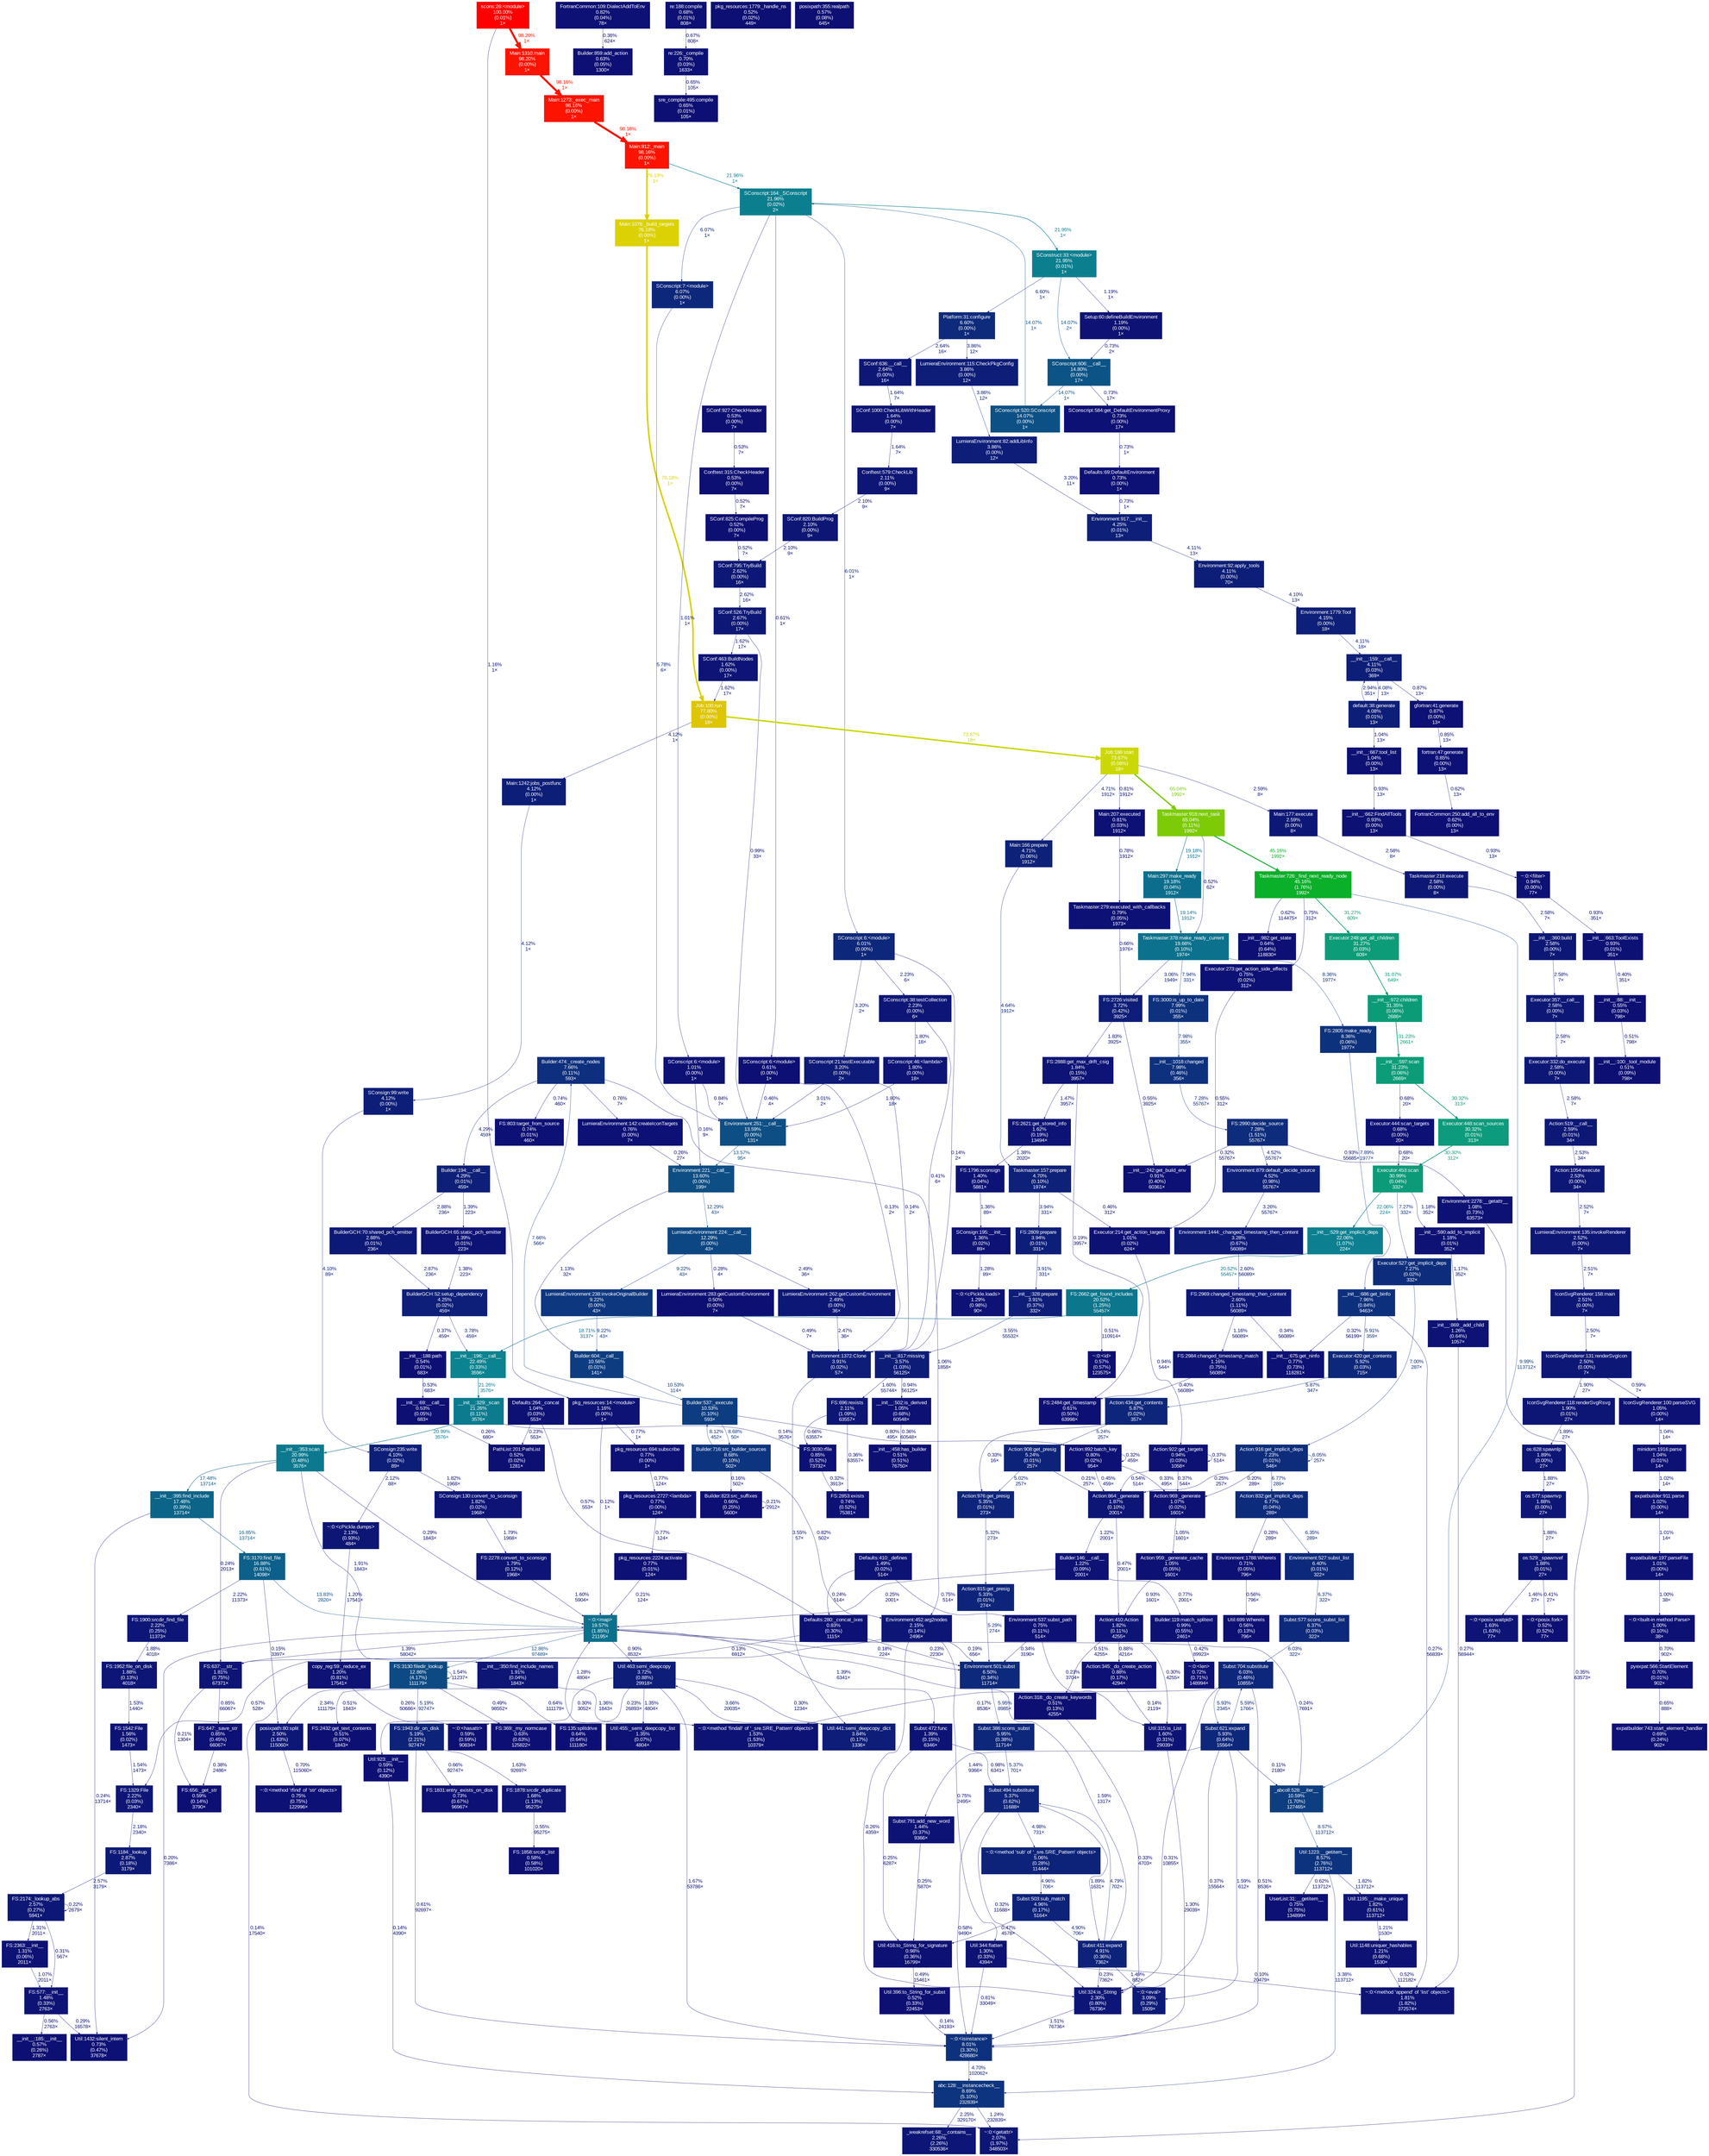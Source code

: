 digraph {
	graph [ranksep=0.25, fontname=Arial, nodesep=0.125];
	node [fontname=Arial, style=filled, height=0, width=0, shape=box, fontcolor=white];
	edge [fontname=Arial];
	0 [color="#0d1876", fontcolor="#ffffff", fontsize="10.00", label="FS:2174:_lookup_abs\n2.57%\n(0.27%)\n5941×"];
	0 -> 0 [color="#0d0e73", label="0.22%\n2679×", arrowsize="0.35", fontsize="10.00", fontcolor="#0d0e73", labeldistance="0.50", penwidth="0.50"];
	0 -> 1071 [color="#0d1274", label="1.31%\n2011×", arrowsize="0.35", fontsize="10.00", fontcolor="#0d1274", labeldistance="0.50", penwidth="0.50"];
	0 -> 948 [color="#0d0e73", label="0.31%\n567×", arrowsize="0.35", fontsize="10.00", fontcolor="#0d0e73", labeldistance="0.50", penwidth="0.50"];
	1 [color="#0d1976", fontcolor="#ffffff", fontsize="10.00", label="FS:1184:_lookup\n2.87%\n(0.18%)\n3179×"];
	1 -> 0 [color="#0d1876", label="2.57%\n3179×", arrowsize="0.35", fontsize="10.00", fontcolor="#0d1876", labeldistance="0.50", penwidth="0.50"];
	3 [color="#0d1074", fontcolor="#ffffff", fontsize="10.00", label="Taskmaster:279:executed_with_callbacks\n0.79%\n(0.05%)\n1973×"];
	3 -> 248 [color="#0d0f74", label="0.66%\n1976×", arrowsize="0.35", fontsize="10.00", fontcolor="#0d0f74", labeldistance="0.50", penwidth="0.50"];
	10 [color="#0aaf2a", fontcolor="#ffffff", fontsize="10.00", label="Taskmaster:726:_find_next_ready_node\n45.16%\n(1.76%)\n1992×"];
	10 -> 1058 [color="#0c9c78", label="31.27%\n609×", arrowsize="0.56", fontsize="10.00", fontcolor="#0c9c78", labeldistance="1.25", penwidth="1.25"];
	10 -> 1031 [color="#0d0f74", label="0.62%\n114475×", arrowsize="0.35", fontsize="10.00", fontcolor="#0d0f74", labeldistance="0.50", penwidth="0.50"];
	10 -> 548 [color="#0d3b80", label="9.99%\n113712×", arrowsize="0.35", fontsize="10.00", fontcolor="#0d3b80", labeldistance="0.50", penwidth="0.50"];
	10 -> 511 [color="#0d1074", label="0.75%\n312×", arrowsize="0.35", fontsize="10.00", fontcolor="#0d1074", labeldistance="0.50", penwidth="0.50"];
	14 [color="#0d0f73", fontcolor="#ffffff", fontsize="10.00", label="Util:699:WhereIs\n0.56%\n(0.13%)\n796×"];
	15 [color="#0d1074", fontcolor="#ffffff", fontsize="10.00", label="Environment:1788:WhereIs\n0.71%\n(0.05%)\n796×"];
	15 -> 14 [color="#0d0f73", label="0.56%\n796×", arrowsize="0.35", fontsize="10.00", fontcolor="#0d0f73", labeldistance="0.50", penwidth="0.50"];
	17 [color="#0d1174", fontcolor="#ffffff", fontsize="10.00", label="__init__:663:ToolExists\n0.93%\n(0.01%)\n351×"];
	17 -> 1250 [color="#0d0e73", label="0.40%\n351×", arrowsize="0.35", fontsize="10.00", fontcolor="#0d0e73", labeldistance="0.50", penwidth="0.50"];
	20 [color="#0d1074", fontcolor="#ffffff", fontsize="10.00", label="Action:892:batch_key\n0.80%\n(0.02%)\n954×"];
	20 -> 1137 [color="#0d0f73", label="0.45%\n459×", arrowsize="0.35", fontsize="10.00", fontcolor="#0d0f73", labeldistance="0.50", penwidth="0.50"];
	20 -> 20 [color="#0d0e73", label="0.32%\n459×", arrowsize="0.35", fontsize="10.00", fontcolor="#0d0e73", labeldistance="0.50", penwidth="0.50"];
	20 -> 391 [color="#0d0e73", label="0.33%\n495×", arrowsize="0.35", fontsize="10.00", fontcolor="#0d0e73", labeldistance="0.50", penwidth="0.50"];
	21 [color="#0d3d80", fontcolor="#ffffff", fontsize="10.00", label="Builder:537:_execute\n10.53%\n(0.10%)\n593×"];
	21 -> 20 [color="#0d1074", label="0.80%\n495×", arrowsize="0.35", fontsize="10.00", fontcolor="#0d1074", labeldistance="0.50", penwidth="0.50"];
	21 -> 25 [color="#0d2f7d", label="7.66%\n566×", arrowsize="0.35", fontsize="10.00", fontcolor="#0d2f7d", labeldistance="0.50", penwidth="0.50"];
	21 -> 159 [color="#0d347e", label="8.68%\n50×", arrowsize="0.35", fontsize="10.00", fontcolor="#0d347e", labeldistance="0.50", penwidth="0.50"];
	22 [color="#0d1d78", fontcolor="#ffffff", fontsize="10.00", label="LumieraEnvironment:115:CheckPkgConfig\n3.86%\n(0.00%)\n12×"];
	22 -> 527 [color="#0d1d78", label="3.86%\n12×", arrowsize="0.35", fontsize="10.00", fontcolor="#0d1d78", labeldistance="0.50", penwidth="0.50"];
	23 [color="#0d2a7b", fontcolor="#ffffff", fontsize="10.00", label="Platform:31:configure\n6.60%\n(0.00%)\n1×"];
	23 -> 22 [color="#0d1d78", label="3.86%\n12×", arrowsize="0.35", fontsize="10.00", fontcolor="#0d1d78", labeldistance="0.50", penwidth="0.50"];
	23 -> 195 [color="#0d1876", label="2.64%\n16×", arrowsize="0.35", fontsize="10.00", fontcolor="#0d1876", labeldistance="0.50", penwidth="0.50"];
	25 [color="#0d2f7d", fontcolor="#ffffff", fontsize="10.00", label="Builder:474:_create_nodes\n7.66%\n(0.11%)\n593×"];
	25 -> 355 [color="#0d1f78", label="4.29%\n459×", arrowsize="0.35", fontsize="10.00", fontcolor="#0d1f78", labeldistance="0.50", penwidth="0.50"];
	25 -> 756 [color="#0d1074", label="0.76%\n7×", arrowsize="0.35", fontsize="10.00", fontcolor="#0d1074", labeldistance="0.50", penwidth="0.50"];
	25 -> 186 [color="#0d1074", label="0.74%\n460×", arrowsize="0.35", fontsize="10.00", fontcolor="#0d1074", labeldistance="0.50", penwidth="0.50"];
	25 -> 157 [color="#0d1174", label="1.06%\n1858×", arrowsize="0.35", fontsize="10.00", fontcolor="#0d1174", labeldistance="0.50", penwidth="0.50"];
	34 [color="#0d277a", fontcolor="#ffffff", fontsize="10.00", label="Subst:621:expand\n5.93%\n(0.64%)\n15564×"];
	34 -> 548 [color="#0d0d73", label="0.11%\n2180×", arrowsize="0.35", fontsize="10.00", fontcolor="#0d0d73", labeldistance="0.50", penwidth="0.50"];
	34 -> 549 [color="#0d257a", label="5.59%\n1766×", arrowsize="0.35", fontsize="10.00", fontcolor="#0d257a", labeldistance="0.50", penwidth="0.50"];
	34 -> 1734 [color="#0d0e73", label="0.37%\n15564×", arrowsize="0.35", fontsize="10.00", fontcolor="#0d0e73", labeldistance="0.50", penwidth="0.50"];
	34 -> 360 [color="#0d1375", label="1.44%\n9366×", arrowsize="0.35", fontsize="10.00", fontcolor="#0d1375", labeldistance="0.50", penwidth="0.50"];
	34 -> 561 [color="#0d1375", label="1.59%\n612×", arrowsize="0.35", fontsize="10.00", fontcolor="#0d1375", labeldistance="0.50", penwidth="0.50"];
	94 [color="#0d2d7c", fontcolor="#ffffff", fontsize="10.00", label="Executor:527:get_implicit_deps\n7.27%\n(0.02%)\n332×"];
	94 -> 960 [color="#0d2c7c", label="7.00%\n287×", arrowsize="0.35", fontsize="10.00", fontcolor="#0d2c7c", labeldistance="0.50", penwidth="0.50"];
	96 [color="#0d1f78", fontcolor="#ffffff", fontsize="10.00", label="BuilderGCH:52:setup_dependency\n4.25%\n(0.02%)\n459×"];
	96 -> 642 [color="#0d1d78", label="3.78%\n459×", arrowsize="0.35", fontsize="10.00", fontcolor="#0d1d78", labeldistance="0.50", penwidth="0.50"];
	96 -> 203 [color="#0d0e73", label="0.37%\n459×", arrowsize="0.35", fontsize="10.00", fontcolor="#0d0e73", labeldistance="0.50", penwidth="0.50"];
	108 [color="#fc1300", fontcolor="#ffffff", fontsize="10.00", label="Main:812:_main\n98.16%\n(0.00%)\n1×"];
	108 -> 672 [color="#dbd105", label="76.19%\n1×", arrowsize="0.87", fontsize="10.00", fontcolor="#dbd105", labeldistance="3.05", penwidth="3.05"];
	108 -> 368 [color="#0c7f8f", label="21.96%\n1×", arrowsize="0.47", fontsize="10.00", fontcolor="#0c7f8f", labeldistance="0.88", penwidth="0.88"];
	109 [color="#0d1776", fontcolor="#ffffff", fontsize="10.00", label="IconSvgRenderer:131:renderSvgIcon\n2.50%\n(0.00%)\n7×"];
	109 -> 815 [color="#0d0f74", label="0.59%\n7×", arrowsize="0.35", fontsize="10.00", fontcolor="#0d0f74", labeldistance="0.50", penwidth="0.50"];
	109 -> 519 [color="#0d1575", label="1.90%\n27×", arrowsize="0.35", fontsize="10.00", fontcolor="#0d1575", labeldistance="0.50", penwidth="0.50"];
	110 [color="#0d1776", fontcolor="#ffffff", fontsize="10.00", label="IconSvgRenderer:158:main\n2.51%\n(0.00%)\n7×"];
	110 -> 109 [color="#0d1776", label="2.50%\n7×", arrowsize="0.35", fontsize="10.00", fontcolor="#0d1776", labeldistance="0.50", penwidth="0.50"];
	118 [color="#0d0f74", fontcolor="#ffffff", fontsize="10.00", label="Util:923:__init__\n0.59%\n(0.12%)\n4390×"];
	118 -> 773 [color="#0d0d73", label="0.14%\n4390×", arrowsize="0.35", fontsize="10.00", fontcolor="#0d0d73", labeldistance="0.50", penwidth="0.50"];
	126 [color="#0d1074", fontcolor="#ffffff", fontsize="10.00", label="FortranCommon:109:DialectAddToEnv\n0.82%\n(0.04%)\n78×"];
	126 -> 344 [color="#0d0e73", label="0.36%\n624×", arrowsize="0.35", fontsize="10.00", fontcolor="#0d0e73", labeldistance="0.50", penwidth="0.50"];
	128 [color="#0d1d78", fontcolor="#ffffff", fontsize="10.00", label="Util:463:semi_deepcopy\n3.72%\n(0.88%)\n29918×"];
	128 -> 1636 [color="#0d0e73", label="0.23%\n26893×", arrowsize="0.35", fontsize="10.00", fontcolor="#0d0e73", labeldistance="0.50", penwidth="0.50"];
	128 -> 1583 [color="#0d1475", label="1.67%\n53786×", arrowsize="0.35", fontsize="10.00", fontcolor="#0d1475", labeldistance="0.50", penwidth="0.50"];
	128 -> 118 [color="#0d0e73", label="0.30%\n3052×", arrowsize="0.35", fontsize="10.00", fontcolor="#0d0e73", labeldistance="0.50", penwidth="0.50"];
	128 -> 719 [color="#0d1274", label="1.35%\n4804×", arrowsize="0.35", fontsize="10.00", fontcolor="#0d1274", labeldistance="0.50", penwidth="0.50"];
	128 -> 1182 [color="#0d0e73", label="0.30%\n1234×", arrowsize="0.35", fontsize="10.00", fontcolor="#0d0e73", labeldistance="0.50", penwidth="0.50"];
	130 [color="#0d1074", fontcolor="#ffffff", fontsize="10.00", label="gfortran:41:generate\n0.87%\n(0.00%)\n13×"];
	130 -> 514 [color="#0d1074", label="0.85%\n13×", arrowsize="0.35", fontsize="10.00", fontcolor="#0d1074", labeldistance="0.50", penwidth="0.50"];
	150 [color="#0d1e78", fontcolor="#ffffff", fontsize="10.00", label="__init__:159:__call__\n4.11%\n(0.03%)\n369×"];
	150 -> 640 [color="#0d1e78", label="4.08%\n13×", arrowsize="0.35", fontsize="10.00", fontcolor="#0d1e78", labeldistance="0.50", penwidth="0.50"];
	150 -> 130 [color="#0d1074", label="0.87%\n13×", arrowsize="0.35", fontsize="10.00", fontcolor="#0d1074", labeldistance="0.50", penwidth="0.50"];
	155 [color="#fc1300", fontcolor="#ffffff", fontsize="10.00", label="Main:1310:main\n98.20%\n(0.00%)\n1×"];
	155 -> 529 [color="#fc1300", label="98.16%\n1×", arrowsize="0.99", fontsize="10.00", fontcolor="#fc1300", labeldistance="3.93", penwidth="3.93"];
	157 [color="#0d1675", fontcolor="#ffffff", fontsize="10.00", label="Environment:452:arg2nodes\n2.15%\n(0.14%)\n2496×"];
	157 -> 1734 [color="#0d0e73", label="0.26%\n4359×", arrowsize="0.35", fontsize="10.00", fontcolor="#0d0e73", labeldistance="0.50", penwidth="0.50"];
	157 -> 1066 [color="#0d0f73", label="0.57%\n528×", arrowsize="0.35", fontsize="10.00", fontcolor="#0d0f73", labeldistance="0.50", penwidth="0.50"];
	157 -> 1374 [color="#0d1074", label="0.75%\n2495×", arrowsize="0.35", fontsize="10.00", fontcolor="#0d1074", labeldistance="0.50", penwidth="0.50"];
	157 -> 479 [color="#0d0e73", label="0.19%\n656×", arrowsize="0.35", fontsize="10.00", fontcolor="#0d0e73", labeldistance="0.50", penwidth="0.50"];
	159 [color="#0d347e", fontcolor="#ffffff", fontsize="10.00", label="Builder:716:src_builder_sources\n8.68%\n(0.10%)\n502×"];
	159 -> 197 [color="#0d0d73", label="0.16%\n502×", arrowsize="0.35", fontsize="10.00", fontcolor="#0d0d73", labeldistance="0.50", penwidth="0.50"];
	159 -> 21 [color="#0d317d", label="8.12%\n452×", arrowsize="0.35", fontsize="10.00", fontcolor="#0d317d", labeldistance="0.50", penwidth="0.50"];
	159 -> 157 [color="#0d1074", label="0.82%\n502×", arrowsize="0.35", fontsize="10.00", fontcolor="#0d1074", labeldistance="0.50", penwidth="0.50"];
	176 [color="#0d307d", fontcolor="#ffffff", fontsize="10.00", label="__init__:686:get_binfo\n7.96%\n(0.84%)\n9463×"];
	176 -> 1923 [color="#0d0e73", label="0.27%\n56839×", arrowsize="0.35", fontsize="10.00", fontcolor="#0d0e73", labeldistance="0.50", penwidth="0.50"];
	176 -> 429 [color="#0d0e73", label="0.32%\n56199×", arrowsize="0.35", fontsize="10.00", fontcolor="#0d0e73", labeldistance="0.50", penwidth="0.50"];
	176 -> 536 [color="#0d277a", label="5.91%\n359×", arrowsize="0.35", fontsize="10.00", fontcolor="#0d277a", labeldistance="0.50", penwidth="0.50"];
	180 [color="#0d0f74", fontcolor="#ffffff", fontsize="10.00", label="sre_compile:495:compile\n0.65%\n(0.01%)\n105×"];
	186 [color="#0d1074", fontcolor="#ffffff", fontsize="10.00", label="FS:803:target_from_source\n0.74%\n(0.01%)\n460×"];
	193 [color="#ccd806", fontcolor="#ffffff", fontsize="10.00", label="Job:186:start\n73.67%\n(0.08%)\n18×"];
	193 -> 1078 [color="#0d2179", label="4.71%\n1912×", arrowsize="0.35", fontsize="10.00", fontcolor="#0d2179", labeldistance="0.50", penwidth="0.50"];
	193 -> 307 [color="#7dcb07", label="65.04%\n1992×", arrowsize="0.81", fontsize="10.00", fontcolor="#7dcb07", labeldistance="2.60", penwidth="2.60"];
	193 -> 253 [color="#0d1074", label="0.81%\n1912×", arrowsize="0.35", fontsize="10.00", fontcolor="#0d1074", labeldistance="0.50", penwidth="0.50"];
	193 -> 991 [color="#0d1876", label="2.59%\n8×", arrowsize="0.35", fontsize="10.00", fontcolor="#0d1876", labeldistance="0.50", penwidth="0.50"];
	194 [color="#0d1475", fontcolor="#ffffff", fontsize="10.00", label="SConf:1000:CheckLibWithHeader\n1.64%\n(0.00%)\n7×"];
	194 -> 823 [color="#0d1475", label="1.64%\n7×", arrowsize="0.35", fontsize="10.00", fontcolor="#0d1475", labeldistance="0.50", penwidth="0.50"];
	195 [color="#0d1876", fontcolor="#ffffff", fontsize="10.00", label="SConf:636:__call__\n2.64%\n(0.00%)\n16×"];
	195 -> 194 [color="#0d1475", label="1.64%\n7×", arrowsize="0.35", fontsize="10.00", fontcolor="#0d1475", labeldistance="0.50", penwidth="0.50"];
	197 [color="#0d0f74", fontcolor="#ffffff", fontsize="10.00", label="Builder:823:src_suffixes\n0.66%\n(0.25%)\n5600×"];
	197 -> 197 [color="#0d0e73", label="0.21%\n2912×", arrowsize="0.35", fontsize="10.00", fontcolor="#0d0e73", labeldistance="0.50", penwidth="0.50"];
	203 [color="#0d0f73", fontcolor="#ffffff", fontsize="10.00", label="__init__:188:path\n0.54%\n(0.01%)\n683×"];
	203 -> 1064 [color="#0d0f73", label="0.53%\n683×", arrowsize="0.35", fontsize="10.00", fontcolor="#0d0f73", labeldistance="0.50", penwidth="0.50"];
	212 [color="#0c5085", fontcolor="#ffffff", fontsize="10.00", label="SConscript:520:SConscript\n14.07%\n(0.00%)\n1×"];
	212 -> 368 [color="#0c5085", label="14.07%\n1×", arrowsize="0.38", fontsize="10.00", fontcolor="#0c5085", labeldistance="0.56", penwidth="0.56"];
	217 [color="#0d1074", fontcolor="#ffffff", fontsize="10.00", label="expatbuilder:743:start_element_handler\n0.69%\n(0.24%)\n902×"];
	244 [color="#0d0f73", fontcolor="#ffffff", fontsize="10.00", label="__init__:458:has_builder\n0.51%\n(0.51%)\n76750×"];
	247 [color="#0c718c", fontcolor="#ffffff", fontsize="10.00", label="Taskmaster:378:make_ready_current\n19.66%\n(0.10%)\n1974×"];
	247 -> 972 [color="#0d327d", label="8.36%\n1977×", arrowsize="0.35", fontsize="10.00", fontcolor="#0d327d", labeldistance="0.50", penwidth="0.50"];
	247 -> 248 [color="#0d1a77", label="3.06%\n1949×", arrowsize="0.35", fontsize="10.00", fontcolor="#0d1a77", labeldistance="0.50", penwidth="0.50"];
	247 -> 1087 [color="#0d307d", label="7.94%\n331×", arrowsize="0.35", fontsize="10.00", fontcolor="#0d307d", labeldistance="0.50", penwidth="0.50"];
	248 [color="#0d1d78", fontcolor="#ffffff", fontsize="10.00", label="FS:2726:visited\n3.72%\n(0.42%)\n3925×"];
	248 -> 839 [color="#0d1475", label="1.83%\n3925×", arrowsize="0.35", fontsize="10.00", fontcolor="#0d1475", labeldistance="0.50", penwidth="0.50"];
	248 -> 306 [color="#0d0f73", label="0.55%\n3925×", arrowsize="0.35", fontsize="10.00", fontcolor="#0d0f73", labeldistance="0.50", penwidth="0.50"];
	250 [color="#0c9c78", fontcolor="#ffffff", fontsize="10.00", label="__init__:597:scan\n31.23%\n(0.06%)\n2669×"];
	250 -> 1505 [color="#0c9b7c", label="30.32%\n313×", arrowsize="0.55", fontsize="10.00", fontcolor="#0c9b7c", labeldistance="1.21", penwidth="1.21"];
	250 -> 1150 [color="#0d1074", label="0.68%\n20×", arrowsize="0.35", fontsize="10.00", fontcolor="#0d1074", labeldistance="0.50", penwidth="0.50"];
	251 [color="#0d1174", fontcolor="#ffffff", fontsize="10.00", label="__init__:502:is_derived\n1.05%\n(0.68%)\n60548×"];
	251 -> 244 [color="#0d0e73", label="0.36%\n60548×", arrowsize="0.35", fontsize="10.00", fontcolor="#0d0e73", labeldistance="0.50", penwidth="0.50"];
	252 [color="#0d317d", fontcolor="#ffffff", fontsize="10.00", label="__init__:1018:changed\n7.98%\n(0.46%)\n356×"];
	252 -> 362 [color="#0d2d7c", label="7.28%\n55767×", arrowsize="0.35", fontsize="10.00", fontcolor="#0d2d7c", labeldistance="0.50", penwidth="0.50"];
	253 [color="#0d1074", fontcolor="#ffffff", fontsize="10.00", label="Main:207:executed\n0.81%\n(0.03%)\n1912×"];
	253 -> 3 [color="#0d1074", label="0.78%\n1912×", arrowsize="0.35", fontsize="10.00", fontcolor="#0d1074", labeldistance="0.50", penwidth="0.50"];
	257 [color="#0d1d78", fontcolor="#ffffff", fontsize="10.00", label="Environment:1372:Clone\n3.91%\n(0.02%)\n57×"];
	257 -> 1182 [color="#0d1c77", label="3.55%\n57×", arrowsize="0.35", fontsize="10.00", fontcolor="#0d1c77", labeldistance="0.50", penwidth="0.50"];
	267 [color="#0d1174", fontcolor="#ffffff", fontsize="10.00", label="~:0:<built-in method Parse>\n1.00%\n(0.10%)\n38×"];
	267 -> 684 [color="#0d1074", label="0.70%\n902×", arrowsize="0.35", fontsize="10.00", fontcolor="#0d1074", labeldistance="0.50", penwidth="0.50"];
	268 [color="#0b9c77", fontcolor="#ffffff", fontsize="10.00", label="__init__:972:children\n31.35%\n(0.06%)\n2686×"];
	268 -> 250 [color="#0c9c78", label="31.23%\n2661×", arrowsize="0.56", fontsize="10.00", fontcolor="#0c9c78", labeldistance="1.25", penwidth="1.25"];
	275 [color="#0d277a", fontcolor="#ffffff", fontsize="10.00", label="SConscript:6:<module>\n6.01%\n(0.00%)\n1×"];
	275 -> 616 [color="#0d1a77", label="3.20%\n2×", arrowsize="0.35", fontsize="10.00", fontcolor="#0d1a77", labeldistance="0.50", penwidth="0.50"];
	275 -> 1001 [color="#0d1676", label="2.23%\n6×", arrowsize="0.35", fontsize="10.00", fontcolor="#0d1676", labeldistance="0.50", penwidth="0.50"];
	275 -> 257 [color="#0d0d73", label="0.14%\n2×", arrowsize="0.35", fontsize="10.00", fontcolor="#0d0d73", labeldistance="0.50", penwidth="0.50"];
	287 [color="#0c798e", fontcolor="#ffffff", fontsize="10.00", label="__init__:353:scan\n20.99%\n(0.48%)\n3576×"];
	287 -> 534 [color="#0c6489", label="17.48%\n13714×", arrowsize="0.42", fontsize="10.00", fontcolor="#0c6489", labeldistance="0.70", penwidth="0.70"];
	287 -> 1158 [color="#0d1575", label="1.91%\n1843×", arrowsize="0.35", fontsize="10.00", fontcolor="#0d1575", labeldistance="0.50", penwidth="0.50"];
	287 -> 749 [color="#0d0e73", label="0.24%\n2013×", arrowsize="0.35", fontsize="10.00", fontcolor="#0d0e73", labeldistance="0.50", penwidth="0.50"];
	287 -> 404 [color="#0d0e73", label="0.29%\n1843×", arrowsize="0.35", fontsize="10.00", fontcolor="#0d0e73", labeldistance="0.50", penwidth="0.50"];
	292 [color="#0c7f8f", fontcolor="#ffffff", fontsize="10.00", label="SConstruct:33:<module>\n21.95%\n(0.01%)\n1×"];
	292 -> 23 [color="#0d2a7b", label="6.60%\n1×", arrowsize="0.35", fontsize="10.00", fontcolor="#0d2a7b", labeldistance="0.50", penwidth="0.50"];
	292 -> 590 [color="#0c5085", label="14.07%\n2×", arrowsize="0.38", fontsize="10.00", fontcolor="#0c5085", labeldistance="0.56", penwidth="0.56"];
	292 -> 633 [color="#0d1274", label="1.19%\n1×", arrowsize="0.35", fontsize="10.00", fontcolor="#0d1274", labeldistance="0.50", penwidth="0.50"];
	301 [color="#0d1274", fontcolor="#ffffff", fontsize="10.00", label="pkg_resources:14:<module>\n1.16%\n(0.00%)\n1×"];
	301 -> 404 [color="#0d0d73", label="0.12%\n1×", arrowsize="0.35", fontsize="10.00", fontcolor="#0d0d73", labeldistance="0.50", penwidth="0.50"];
	301 -> 586 [color="#0d1074", label="0.77%\n1×", arrowsize="0.35", fontsize="10.00", fontcolor="#0d1074", labeldistance="0.50", penwidth="0.50"];
	306 [color="#0d1074", fontcolor="#ffffff", fontsize="10.00", label="__init__:242:get_build_env\n0.91%\n(0.40%)\n60361×"];
	307 [color="#7dcb07", fontcolor="#ffffff", fontsize="10.00", label="Taskmaster:918:next_task\n65.04%\n(0.11%)\n1992×"];
	307 -> 10 [color="#0aaf2a", label="45.16%\n1992×", arrowsize="0.67", fontsize="10.00", fontcolor="#0aaf2a", labeldistance="1.81", penwidth="1.81"];
	307 -> 1782 [color="#0c6e8c", label="19.18%\n1912×", arrowsize="0.44", fontsize="10.00", fontcolor="#0c6e8c", labeldistance="0.77", penwidth="0.77"];
	307 -> 247 [color="#0d0f73", label="0.52%\n62×", arrowsize="0.35", fontsize="10.00", fontcolor="#0d0f73", labeldistance="0.50", penwidth="0.50"];
	308 [color="#0d1876", fontcolor="#ffffff", fontsize="10.00", label="__init__:360:build\n2.58%\n(0.00%)\n7×"];
	308 -> 996 [color="#0d1876", label="2.58%\n7×", arrowsize="0.35", fontsize="10.00", fontcolor="#0d1876", labeldistance="0.50", penwidth="0.50"];
	310 [color="#0d2179", fontcolor="#ffffff", fontsize="10.00", label="Taskmaster:157:prepare\n4.70%\n(0.10%)\n1974×"];
	310 -> 323 [color="#0d1e78", label="3.94%\n331×", arrowsize="0.35", fontsize="10.00", fontcolor="#0d1e78", labeldistance="0.50", penwidth="0.50"];
	310 -> 1151 [color="#0d0f73", label="0.46%\n312×", arrowsize="0.35", fontsize="10.00", fontcolor="#0d0f73", labeldistance="0.50", penwidth="0.50"];
	318 [color="#0d267a", fontcolor="#ffffff", fontsize="10.00", label="Action:434:get_contents\n5.87%\n(0.02%)\n357×"];
	318 -> 1384 [color="#0d0e73", label="0.33%\n16×", arrowsize="0.35", fontsize="10.00", fontcolor="#0d0e73", labeldistance="0.50", penwidth="0.50"];
	318 -> 1585 [color="#0d2379", label="5.24%\n257×", arrowsize="0.35", fontsize="10.00", fontcolor="#0d2379", labeldistance="0.50", penwidth="0.50"];
	321 [color="#0d0f74", fontcolor="#ffffff", fontsize="10.00", label="FS:656:_get_str\n0.59%\n(0.14%)\n3790×"];
	322 [color="#0d1c77", fontcolor="#ffffff", fontsize="10.00", label="__init__:817:missing\n3.57%\n(1.03%)\n56125×"];
	322 -> 251 [color="#0d1174", label="0.94%\n56125×", arrowsize="0.35", fontsize="10.00", fontcolor="#0d1174", labeldistance="0.50", penwidth="0.50"];
	322 -> 637 [color="#0d1375", label="1.60%\n55744×", arrowsize="0.35", fontsize="10.00", fontcolor="#0d1375", labeldistance="0.50", penwidth="0.50"];
	323 [color="#0d1e78", fontcolor="#ffffff", fontsize="10.00", label="FS:2809:prepare\n3.94%\n(0.01%)\n331×"];
	323 -> 1017 [color="#0d1d78", label="3.91%\n331×", arrowsize="0.35", fontsize="10.00", fontcolor="#0d1d78", labeldistance="0.50", penwidth="0.50"];
	329 [color="#0d0f73", fontcolor="#ffffff", fontsize="10.00", label="~:0:<id>\n0.57%\n(0.57%)\n123575×"];
	332 [color="#0c768d", fontcolor="#ffffff", fontsize="10.00", label="FS:2662:get_found_includes\n20.52%\n(1.25%)\n55457×"];
	332 -> 329 [color="#0d0f73", label="0.51%\n110914×", arrowsize="0.35", fontsize="10.00", fontcolor="#0d0f73", labeldistance="0.50", penwidth="0.50"];
	332 -> 642 [color="#0c6b8b", label="18.71%\n3137×", arrowsize="0.43", fontsize="10.00", fontcolor="#0c6b8b", labeldistance="0.75", penwidth="0.75"];
	344 [color="#0d0f74", fontcolor="#ffffff", fontsize="10.00", label="Builder:859:add_action\n0.63%\n(0.05%)\n1300×"];
	346 [color="#0d1876", fontcolor="#ffffff", fontsize="10.00", label="SConf:526:TryBuild\n2.67%\n(0.00%)\n17×"];
	346 -> 369 [color="#0d1475", label="1.62%\n17×", arrowsize="0.35", fontsize="10.00", fontcolor="#0d1475", labeldistance="0.50", penwidth="0.50"];
	346 -> 1023 [color="#0d1174", label="0.99%\n33×", arrowsize="0.35", fontsize="10.00", fontcolor="#0d1174", labeldistance="0.50", penwidth="0.50"];
	350 [color="#0d277a", fontcolor="#ffffff", fontsize="10.00", label="Subst:386:scons_subst\n5.95%\n(0.38%)\n11714×"];
	350 -> 532 [color="#0d247a", label="5.37%\n701×", arrowsize="0.35", fontsize="10.00", fontcolor="#0d247a", labeldistance="0.50", penwidth="0.50"];
	355 [color="#0d1f78", fontcolor="#ffffff", fontsize="10.00", label="Builder:194:__call__\n4.29%\n(0.01%)\n459×"];
	355 -> 932 [color="#0d1976", label="2.88%\n236×", arrowsize="0.35", fontsize="10.00", fontcolor="#0d1976", labeldistance="0.50", penwidth="0.50"];
	355 -> 933 [color="#0d1375", label="1.39%\n223×", arrowsize="0.35", fontsize="10.00", fontcolor="#0d1375", labeldistance="0.50", penwidth="0.50"];
	360 [color="#0d1375", fontcolor="#ffffff", fontsize="10.00", label="Subst:791:add_new_word\n1.44%\n(0.37%)\n9366×"];
	360 -> 417 [color="#0d0e73", label="0.25%\n5870×", arrowsize="0.35", fontsize="10.00", fontcolor="#0d0e73", labeldistance="0.50", penwidth="0.50"];
	362 [color="#0d2d7c", fontcolor="#ffffff", fontsize="10.00", label="FS:2990:decide_source\n7.28%\n(1.51%)\n55767×"];
	362 -> 569 [color="#0d2079", label="4.52%\n55767×", arrowsize="0.35", fontsize="10.00", fontcolor="#0d2079", labeldistance="0.50", penwidth="0.50"];
	362 -> 306 [color="#0d0e73", label="0.32%\n55767×", arrowsize="0.35", fontsize="10.00", fontcolor="#0d0e73", labeldistance="0.50", penwidth="0.50"];
	362 -> 779 [color="#0d1174", label="0.93%\n55685×", arrowsize="0.35", fontsize="10.00", fontcolor="#0d1174", labeldistance="0.50", penwidth="0.50"];
	364 [color="#ff0000", fontcolor="#ffffff", fontsize="10.00", label="scons:26:<module>\n100.00%\n(0.01%)\n1×"];
	364 -> 301 [color="#0d1274", label="1.16%\n1×", arrowsize="0.35", fontsize="10.00", fontcolor="#0d1274", labeldistance="0.50", penwidth="0.50"];
	364 -> 155 [color="#fc1300", label="98.20%\n1×", arrowsize="0.99", fontsize="10.00", fontcolor="#fc1300", labeldistance="3.93", penwidth="3.93"];
	368 [color="#0c7f8f", fontcolor="#ffffff", fontsize="10.00", label="SConscript:164:_SConscript\n21.96%\n(0.02%)\n2×"];
	368 -> 275 [color="#0d277a", label="6.01%\n1×", arrowsize="0.35", fontsize="10.00", fontcolor="#0d277a", labeldistance="0.50", penwidth="0.50"];
	368 -> 292 [color="#0c7f8f", label="21.95%\n1×", arrowsize="0.47", fontsize="10.00", fontcolor="#0c7f8f", labeldistance="0.88", penwidth="0.88"];
	368 -> 630 [color="#0d277b", label="6.07%\n1×", arrowsize="0.35", fontsize="10.00", fontcolor="#0d277b", labeldistance="0.50", penwidth="0.50"];
	368 -> 631 [color="#0d0f74", label="0.61%\n1×", arrowsize="0.35", fontsize="10.00", fontcolor="#0d0f74", labeldistance="0.50", penwidth="0.50"];
	368 -> 632 [color="#0d1174", label="1.01%\n1×", arrowsize="0.35", fontsize="10.00", fontcolor="#0d1174", labeldistance="0.50", penwidth="0.50"];
	369 [color="#0d1475", fontcolor="#ffffff", fontsize="10.00", label="SConf:463:BuildNodes\n1.62%\n(0.00%)\n17×"];
	369 -> 1216 [color="#0d1375", label="1.62%\n17×", arrowsize="0.35", fontsize="10.00", fontcolor="#0d1375", labeldistance="0.50", penwidth="0.50"];
	379 [color="#0c9b79", fontcolor="#ffffff", fontsize="10.00", label="Executor:453:scan\n30.99%\n(0.04%)\n332×"];
	379 -> 866 [color="#0c8090", label="22.06%\n224×", arrowsize="0.47", fontsize="10.00", fontcolor="#0c8090", labeldistance="0.88", penwidth="0.88"];
	379 -> 1103 [color="#0d1274", label="1.18%\n352×", arrowsize="0.35", fontsize="10.00", fontcolor="#0d1274", labeldistance="0.50", penwidth="0.50"];
	379 -> 94 [color="#0d2d7c", label="7.27%\n332×", arrowsize="0.35", fontsize="10.00", fontcolor="#0d2d7c", labeldistance="0.50", penwidth="0.50"];
	390 [color="#0d1174", fontcolor="#ffffff", fontsize="10.00", label="Action:959:_generate_cache\n1.05%\n(0.05%)\n1601×"];
	390 -> 854 [color="#0d1174", label="0.93%\n1601×", arrowsize="0.35", fontsize="10.00", fontcolor="#0d1174", labeldistance="0.50", penwidth="0.50"];
	391 [color="#0d1174", fontcolor="#ffffff", fontsize="10.00", label="Action:969:_generate\n1.07%\n(0.02%)\n1601×"];
	391 -> 390 [color="#0d1174", label="1.05%\n1601×", arrowsize="0.35", fontsize="10.00", fontcolor="#0d1174", labeldistance="0.50", penwidth="0.50"];
	400 [color="#0d0f73", fontcolor="#ffffff", fontsize="10.00", label="__init__:185:__init__\n0.57%\n(0.26%)\n2787×"];
	403 [color="#0d4a83", fontcolor="#ffffff", fontsize="10.00", label="FS:3130:filedir_lookup\n12.86%\n(4.17%)\n111179×"];
	403 -> 704 [color="#0d0f74", label="0.64%\n111179×", arrowsize="0.35", fontsize="10.00", fontcolor="#0d0f74", labeldistance="0.50", penwidth="0.50"];
	403 -> 431 [color="#0d0f73", label="0.49%\n98552×", arrowsize="0.35", fontsize="10.00", fontcolor="#0d0f73", labeldistance="0.50", penwidth="0.50"];
	403 -> 496 [color="#0d1776", label="2.34%\n111179×", arrowsize="0.35", fontsize="10.00", fontcolor="#0d1776", labeldistance="0.50", penwidth="0.50"];
	403 -> 403 [color="#0d1375", label="1.54%\n11237×", arrowsize="0.35", fontsize="10.00", fontcolor="#0d1375", labeldistance="0.50", penwidth="0.50"];
	403 -> 1467 [color="#0d2379", label="5.19%\n92747×", arrowsize="0.35", fontsize="10.00", fontcolor="#0d2379", labeldistance="0.50", penwidth="0.50"];
	404 [color="#0c708c", fontcolor="#ffffff", fontsize="10.00", label="~:0:<map>\n19.57%\n(1.85%)\n21195×"];
	404 -> 128 [color="#0d1074", label="0.90%\n8532×", arrowsize="0.35", fontsize="10.00", fontcolor="#0d1074", labeldistance="0.50", penwidth="0.50"];
	404 -> 403 [color="#0d4a83", label="12.86%\n97489×", arrowsize="0.36", fontsize="10.00", fontcolor="#0d4a83", labeldistance="0.51", penwidth="0.51"];
	404 -> 548 [color="#0d0e73", label="0.24%\n7691×", arrowsize="0.35", fontsize="10.00", fontcolor="#0d0e73", labeldistance="0.50", penwidth="0.50"];
	404 -> 557 [color="#0d1375", label="1.39%\n6341×", arrowsize="0.35", fontsize="10.00", fontcolor="#0d1375", labeldistance="0.50", penwidth="0.50"];
	404 -> 1629 [color="#0d0e73", label="0.20%\n7386×", arrowsize="0.35", fontsize="10.00", fontcolor="#0d0e73", labeldistance="0.50", penwidth="0.50"];
	404 -> 479 [color="#0d0d73", label="0.18%\n224×", arrowsize="0.35", fontsize="10.00", fontcolor="#0d0d73", labeldistance="0.50", penwidth="0.50"];
	404 -> 749 [color="#0d1375", label="1.39%\n58042×", arrowsize="0.35", fontsize="10.00", fontcolor="#0d1375", labeldistance="0.50", penwidth="0.50"];
	411 [color="#0d0f73", fontcolor="#ffffff", fontsize="10.00", label="SConf:927:CheckHeader\n0.53%\n(0.00%)\n7×"];
	411 -> 822 [color="#0d0f73", label="0.53%\n7×", arrowsize="0.35", fontsize="10.00", fontcolor="#0d0f73", labeldistance="0.50", penwidth="0.50"];
	417 [color="#0d1174", fontcolor="#ffffff", fontsize="10.00", label="Util:416:to_String_for_signature\n0.98%\n(0.36%)\n16799×"];
	417 -> 754 [color="#0d0f73", label="0.49%\n15461×", arrowsize="0.35", fontsize="10.00", fontcolor="#0d0f73", labeldistance="0.50", penwidth="0.50"];
	429 [color="#0d1074", fontcolor="#ffffff", fontsize="10.00", label="__init__:675:get_ninfo\n0.77%\n(0.73%)\n118281×"];
	431 [color="#0d0f74", fontcolor="#ffffff", fontsize="10.00", label="FS:369:_my_normcase\n0.63%\n(0.63%)\n125822×"];
	432 [color="#0d1074", fontcolor="#ffffff", fontsize="10.00", label="FS:3030:rfile\n0.85%\n(0.52%)\n73732×"];
	432 -> 1303 [color="#0d0e73", label="0.32%\n3913×", arrowsize="0.35", fontsize="10.00", fontcolor="#0d0e73", labeldistance="0.50", penwidth="0.50"];
	435 [color="#0d1676", fontcolor="#ffffff", fontsize="10.00", label="FS:1900:srcdir_find_file\n2.22%\n(0.25%)\n11373×"];
	435 -> 1211 [color="#0d1575", label="1.88%\n4018×", arrowsize="0.35", fontsize="10.00", fontcolor="#0d1575", labeldistance="0.50", penwidth="0.50"];
	451 [color="#0d0f73", fontcolor="#ffffff", fontsize="10.00", label="pkg_resources:1779:_handle_ns\n0.52%\n(0.02%)\n449×"];
	455 [color="#0d1174", fontcolor="#ffffff", fontsize="10.00", label="~:0:<filter>\n0.94%\n(0.00%)\n77×"];
	455 -> 17 [color="#0d1174", label="0.93%\n351×", arrowsize="0.35", fontsize="10.00", fontcolor="#0d1174", labeldistance="0.50", penwidth="0.50"];
	468 [color="#0d4e84", fontcolor="#ffffff", fontsize="10.00", label="Environment:221:__call__\n13.60%\n(0.00%)\n199×"];
	468 -> 596 [color="#0d4783", label="12.29%\n43×", arrowsize="0.35", fontsize="10.00", fontcolor="#0d4783", labeldistance="0.50", penwidth="0.50"];
	468 -> 833 [color="#0d1174", label="1.13%\n32×", arrowsize="0.35", fontsize="10.00", fontcolor="#0d1174", labeldistance="0.50", penwidth="0.50"];
	478 [color="#0d297b", fontcolor="#ffffff", fontsize="10.00", label="Environment:527:subst_list\n6.40%\n(0.01%)\n322×"];
	478 -> 831 [color="#0d297b", label="6.37%\n322×", arrowsize="0.35", fontsize="10.00", fontcolor="#0d297b", labeldistance="0.50", penwidth="0.50"];
	479 [color="#0d297b", fontcolor="#ffffff", fontsize="10.00", label="Environment:501:subst\n6.50%\n(0.34%)\n11714×"];
	479 -> 350 [color="#0d277a", label="5.95%\n8985×", arrowsize="0.35", fontsize="10.00", fontcolor="#0d277a", labeldistance="0.50", penwidth="0.50"];
	480 [color="#0d1876", fontcolor="#ffffff", fontsize="10.00", label="SConf:795:TryBuild\n2.62%\n(0.00%)\n16×"];
	480 -> 346 [color="#0d1876", label="2.62%\n16×", arrowsize="0.35", fontsize="10.00", fontcolor="#0d1876", labeldistance="0.50", penwidth="0.50"];
	489 [color="#0d1f78", fontcolor="#ffffff", fontsize="10.00", label="Environment:1779:Tool\n4.15%\n(0.00%)\n18×"];
	489 -> 150 [color="#0d1e78", label="4.11%\n18×", arrowsize="0.35", fontsize="10.00", fontcolor="#0d1e78", labeldistance="0.50", penwidth="0.50"];
	491 [color="#0d1e78", fontcolor="#ffffff", fontsize="10.00", label="Environment:92:apply_tools\n4.11%\n(0.00%)\n70×"];
	491 -> 489 [color="#0d1e78", label="4.10%\n13×", arrowsize="0.35", fontsize="10.00", fontcolor="#0d1e78", labeldistance="0.50", penwidth="0.50"];
	494 [color="#0d1074", fontcolor="#ffffff", fontsize="10.00", label="Action:345:_do_create_action\n0.88%\n(0.17%)\n4294×"];
	494 -> 1733 [color="#0d0d73", label="0.14%\n2119×", arrowsize="0.35", fontsize="10.00", fontcolor="#0d0d73", labeldistance="0.50", penwidth="0.50"];
	496 [color="#0d1776", fontcolor="#ffffff", fontsize="10.00", label="posixpath:80:split\n2.50%\n(1.63%)\n115060×"];
	496 -> 1560 [color="#0d1074", label="0.70%\n115060×", arrowsize="0.35", fontsize="10.00", fontcolor="#0d1074", labeldistance="0.50", penwidth="0.50"];
	510 [color="#0d1575", fontcolor="#ffffff", fontsize="10.00", label="~:0:<getattr>\n2.07%\n(1.97%)\n348503×"];
	511 [color="#0d1074", fontcolor="#ffffff", fontsize="10.00", label="Executor:273:get_action_side_effects\n0.75%\n(0.02%)\n312×"];
	511 -> 1151 [color="#0d0f73", label="0.55%\n312×", arrowsize="0.35", fontsize="10.00", fontcolor="#0d0f73", labeldistance="0.50", penwidth="0.50"];
	514 [color="#0d1074", fontcolor="#ffffff", fontsize="10.00", label="fortran:47:generate\n0.85%\n(0.00%)\n13×"];
	514 -> 828 [color="#0d0f74", label="0.62%\n13×", arrowsize="0.35", fontsize="10.00", fontcolor="#0d0f74", labeldistance="0.50", penwidth="0.50"];
	518 [color="#0d1575", fontcolor="#ffffff", fontsize="10.00", label="os:628:spawnlp\n1.89%\n(0.00%)\n27×"];
	518 -> 1714 [color="#0d1575", label="1.88%\n27×", arrowsize="0.35", fontsize="10.00", fontcolor="#0d1575", labeldistance="0.50", penwidth="0.50"];
	519 [color="#0d1575", fontcolor="#ffffff", fontsize="10.00", label="IconSvgRenderer:118:renderSvgRsvg\n1.90%\n(0.01%)\n27×"];
	519 -> 518 [color="#0d1575", label="1.89%\n27×", arrowsize="0.35", fontsize="10.00", fontcolor="#0d1575", labeldistance="0.50", penwidth="0.50"];
	527 [color="#0d1d78", fontcolor="#ffffff", fontsize="10.00", label="LumieraEnvironment:82:addLibInfo\n3.86%\n(0.00%)\n12×"];
	527 -> 654 [color="#0d1a77", label="3.20%\n11×", arrowsize="0.35", fontsize="10.00", fontcolor="#0d1a77", labeldistance="0.50", penwidth="0.50"];
	529 [color="#fc1300", fontcolor="#ffffff", fontsize="10.00", label="Main:1273:_exec_main\n98.16%\n(0.00%)\n1×"];
	529 -> 108 [color="#fc1300", label="98.16%\n1×", arrowsize="0.99", fontsize="10.00", fontcolor="#fc1300", labeldistance="3.93", penwidth="3.93"];
	532 [color="#0d247a", fontcolor="#ffffff", fontsize="10.00", label="Subst:494:substitute\n5.37%\n(0.62%)\n11688×"];
	532 -> 537 [color="#0d1575", label="1.89%\n1631×", arrowsize="0.35", fontsize="10.00", fontcolor="#0d1575", labeldistance="0.50", penwidth="0.50"];
	532 -> 1390 [color="#0d2279", label="4.98%\n731×", arrowsize="0.35", fontsize="10.00", fontcolor="#0d2279", labeldistance="0.50", penwidth="0.50"];
	532 -> 1734 [color="#0d0e73", label="0.32%\n11688×", arrowsize="0.35", fontsize="10.00", fontcolor="#0d0e73", labeldistance="0.50", penwidth="0.50"];
	532 -> 1583 [color="#0d0f73", label="0.58%\n9490×", arrowsize="0.35", fontsize="10.00", fontcolor="#0d0f73", labeldistance="0.50", penwidth="0.50"];
	534 [color="#0c6489", fontcolor="#ffffff", fontsize="10.00", label="__init__:395:find_include\n17.48%\n(0.39%)\n13714×"];
	534 -> 560 [color="#0c6089", label="16.85%\n13714×", arrowsize="0.41", fontsize="10.00", fontcolor="#0c6089", labeldistance="0.67", penwidth="0.67"];
	534 -> 1629 [color="#0d0e73", label="0.24%\n13714×", arrowsize="0.35", fontsize="10.00", fontcolor="#0d0e73", labeldistance="0.50", penwidth="0.50"];
	536 [color="#0d277a", fontcolor="#ffffff", fontsize="10.00", label="Executor:420:get_contents\n5.92%\n(0.03%)\n715×"];
	536 -> 318 [color="#0d267a", label="5.87%\n347×", arrowsize="0.35", fontsize="10.00", fontcolor="#0d267a", labeldistance="0.50", penwidth="0.50"];
	537 [color="#0d2279", fontcolor="#ffffff", fontsize="10.00", label="Subst:411:expand\n4.91%\n(0.36%)\n7362×"];
	537 -> 1734 [color="#0d0e73", label="0.23%\n7362×", arrowsize="0.35", fontsize="10.00", fontcolor="#0d0e73", labeldistance="0.50", penwidth="0.50"];
	537 -> 561 [color="#0d1375", label="1.49%\n882×", arrowsize="0.35", fontsize="10.00", fontcolor="#0d1375", labeldistance="0.50", penwidth="0.50"];
	537 -> 404 [color="#0d1375", label="1.59%\n1317×", arrowsize="0.35", fontsize="10.00", fontcolor="#0d1375", labeldistance="0.50", penwidth="0.50"];
	537 -> 532 [color="#0d2179", label="4.79%\n702×", arrowsize="0.35", fontsize="10.00", fontcolor="#0d2179", labeldistance="0.50", penwidth="0.50"];
	546 [color="#0d1274", fontcolor="#ffffff", fontsize="10.00", label="~:0:<cPickle.loads>\n1.29%\n(0.98%)\n90×"];
	548 [color="#0d3e80", fontcolor="#ffffff", fontsize="10.00", label="_abcoll:528:__iter__\n10.59%\n(1.70%)\n127465×"];
	548 -> 1309 [color="#0d337e", label="8.57%\n113712×", arrowsize="0.35", fontsize="10.00", fontcolor="#0d337e", labeldistance="0.50", penwidth="0.50"];
	549 [color="#0d277a", fontcolor="#ffffff", fontsize="10.00", label="Subst:704:substitute\n6.03%\n(0.46%)\n10855×"];
	549 -> 34 [color="#0d277a", label="5.93%\n2345×", arrowsize="0.35", fontsize="10.00", fontcolor="#0d277a", labeldistance="0.50", penwidth="0.50"];
	549 -> 1734 [color="#0d0e73", label="0.31%\n10855×", arrowsize="0.35", fontsize="10.00", fontcolor="#0d0e73", labeldistance="0.50", penwidth="0.50"];
	549 -> 1834 [color="#0d0d73", label="0.17%\n8536×", arrowsize="0.35", fontsize="10.00", fontcolor="#0d0d73", labeldistance="0.50", penwidth="0.50"];
	549 -> 1583 [color="#0d0f73", label="0.51%\n8536×", arrowsize="0.35", fontsize="10.00", fontcolor="#0d0f73", labeldistance="0.50", penwidth="0.50"];
	552 [color="#0d1475", fontcolor="#ffffff", fontsize="10.00", label="FS:1878:srcdir_duplicate\n1.68%\n(1.13%)\n95275×"];
	552 -> 1178 [color="#0d0f73", label="0.55%\n95275×", arrowsize="0.35", fontsize="10.00", fontcolor="#0d0f73", labeldistance="0.50", penwidth="0.50"];
	556 [color="#0d1375", fontcolor="#ffffff", fontsize="10.00", label="FS:2621:get_stored_info\n1.62%\n(0.19%)\n13494×"];
	556 -> 1540 [color="#0d1275", label="1.38%\n2020×", arrowsize="0.35", fontsize="10.00", fontcolor="#0d1275", labeldistance="0.50", penwidth="0.50"];
	557 [color="#0d1375", fontcolor="#ffffff", fontsize="10.00", label="Subst:472:func\n1.39%\n(0.15%)\n6346×"];
	557 -> 417 [color="#0d0e73", label="0.25%\n6287×", arrowsize="0.35", fontsize="10.00", fontcolor="#0d0e73", labeldistance="0.50", penwidth="0.50"];
	557 -> 532 [color="#0d1174", label="0.98%\n6341×", arrowsize="0.35", fontsize="10.00", fontcolor="#0d1174", labeldistance="0.50", penwidth="0.50"];
	559 [color="#0d1676", fontcolor="#ffffff", fontsize="10.00", label="_weakrefset:68:__contains__\n2.26%\n(2.26%)\n330536×"];
	560 [color="#0c6089", fontcolor="#ffffff", fontsize="10.00", label="FS:3170:find_file\n16.88%\n(0.61%)\n14098×"];
	560 -> 496 [color="#0d0d73", label="0.15%\n3397×", arrowsize="0.35", fontsize="10.00", fontcolor="#0d0d73", labeldistance="0.50", penwidth="0.50"];
	560 -> 435 [color="#0d1676", label="2.22%\n11373×", arrowsize="0.35", fontsize="10.00", fontcolor="#0d1676", labeldistance="0.50", penwidth="0.50"];
	560 -> 404 [color="#0d4f85", label="13.83%\n2820×", arrowsize="0.37", fontsize="10.00", fontcolor="#0d4f85", labeldistance="0.55", penwidth="0.55"];
	561 [color="#0d1a77", fontcolor="#ffffff", fontsize="10.00", label="~:0:<eval>\n3.09%\n(0.29%)\n1509×"];
	565 [color="#0d1174", fontcolor="#ffffff", fontsize="10.00", label="__init__:667:tool_list\n1.04%\n(0.00%)\n13×"];
	565 -> 1751 [color="#0d1174", label="0.93%\n13×", arrowsize="0.35", fontsize="10.00", fontcolor="#0d1174", labeldistance="0.50", penwidth="0.50"];
	568 [color="#0d1b77", fontcolor="#ffffff", fontsize="10.00", label="Environment:1444:_changed_timestamp_then_content\n3.28%\n(0.67%)\n56089×"];
	568 -> 706 [color="#0d1876", label="2.60%\n56089×", arrowsize="0.35", fontsize="10.00", fontcolor="#0d1876", labeldistance="0.50", penwidth="0.50"];
	569 [color="#0d2079", fontcolor="#ffffff", fontsize="10.00", label="Environment:879:default_decide_source\n4.52%\n(0.98%)\n55767×"];
	569 -> 568 [color="#0d1b77", label="3.26%\n55767×", arrowsize="0.35", fontsize="10.00", fontcolor="#0d1b77", labeldistance="0.50", penwidth="0.50"];
	579 [color="#0d0f73", fontcolor="#ffffff", fontsize="10.00", label="SConf:825:CompileProg\n0.52%\n(0.00%)\n7×"];
	579 -> 480 [color="#0d0f73", label="0.52%\n7×", arrowsize="0.35", fontsize="10.00", fontcolor="#0d0f73", labeldistance="0.50", penwidth="0.50"];
	580 [color="#0d1675", fontcolor="#ffffff", fontsize="10.00", label="SConf:820:BuildProg\n2.10%\n(0.00%)\n9×"];
	580 -> 480 [color="#0d1675", label="2.10%\n9×", arrowsize="0.35", fontsize="10.00", fontcolor="#0d1675", labeldistance="0.50", penwidth="0.50"];
	586 [color="#0d1074", fontcolor="#ffffff", fontsize="10.00", label="pkg_resources:694:subscribe\n0.77%\n(0.00%)\n1×"];
	586 -> 1226 [color="#0d1074", label="0.77%\n124×", arrowsize="0.35", fontsize="10.00", fontcolor="#0d1074", labeldistance="0.50", penwidth="0.50"];
	590 [color="#0c5486", fontcolor="#ffffff", fontsize="10.00", label="SConscript:606:__call__\n14.80%\n(0.00%)\n17×"];
	590 -> 212 [color="#0c5085", label="14.07%\n1×", arrowsize="0.38", fontsize="10.00", fontcolor="#0c5085", labeldistance="0.56", penwidth="0.56"];
	590 -> 1053 [color="#0d1074", label="0.73%\n17×", arrowsize="0.35", fontsize="10.00", fontcolor="#0d1074", labeldistance="0.50", penwidth="0.50"];
	595 [color="#0d377f", fontcolor="#ffffff", fontsize="10.00", label="LumieraEnvironment:238:invokeOriginalBuilder\n9.22%\n(0.00%)\n43×"];
	595 -> 833 [color="#0d377f", label="9.22%\n43×", arrowsize="0.35", fontsize="10.00", fontcolor="#0d377f", labeldistance="0.50", penwidth="0.50"];
	596 [color="#0d4783", fontcolor="#ffffff", fontsize="10.00", label="LumieraEnvironment:224:__call__\n12.29%\n(0.00%)\n43×"];
	596 -> 1000 [color="#0d0e73", label="0.28%\n4×", arrowsize="0.35", fontsize="10.00", fontcolor="#0d0e73", labeldistance="0.50", penwidth="0.50"];
	596 -> 595 [color="#0d377f", label="9.22%\n43×", arrowsize="0.35", fontsize="10.00", fontcolor="#0d377f", labeldistance="0.50", penwidth="0.50"];
	596 -> 1002 [color="#0d1776", label="2.49%\n36×", arrowsize="0.35", fontsize="10.00", fontcolor="#0d1776", labeldistance="0.50", penwidth="0.50"];
	602 [color="#0d1074", fontcolor="#ffffff", fontsize="10.00", label="Environment:537:subst_path\n0.75%\n(0.11%)\n514×"];
	602 -> 1733 [color="#0d0e73", label="0.23%\n3704×", arrowsize="0.35", fontsize="10.00", fontcolor="#0d0e73", labeldistance="0.50", penwidth="0.50"];
	602 -> 479 [color="#0d0e73", label="0.34%\n3190×", arrowsize="0.35", fontsize="10.00", fontcolor="#0d0e73", labeldistance="0.50", penwidth="0.50"];
	603 [color="#0d247a", fontcolor="#ffffff", fontsize="10.00", label="Action:815:get_presig\n5.33%\n(0.01%)\n274×"];
	603 -> 479 [color="#0d247a", label="5.29%\n274×", arrowsize="0.35", fontsize="10.00", fontcolor="#0d247a", labeldistance="0.50", penwidth="0.50"];
	608 [color="#0d1074", fontcolor="#ffffff", fontsize="10.00", label="Defaults:280:_concat_ixes\n0.83%\n(0.30%)\n1115×"];
	608 -> 749 [color="#0d0d73", label="0.13%\n6912×", arrowsize="0.35", fontsize="10.00", fontcolor="#0d0d73", labeldistance="0.50", penwidth="0.50"];
	608 -> 479 [color="#0d0e73", label="0.23%\n2230×", arrowsize="0.35", fontsize="10.00", fontcolor="#0d0e73", labeldistance="0.50", penwidth="0.50"];
	613 [color="#0d1776", fontcolor="#ffffff", fontsize="10.00", label="LumieraEnvironment:135:invokeRenderer\n2.52%\n(0.00%)\n7×"];
	613 -> 110 [color="#0d1776", label="2.51%\n7×", arrowsize="0.35", fontsize="10.00", fontcolor="#0d1776", labeldistance="0.50", penwidth="0.50"];
	616 [color="#0d1a77", fontcolor="#ffffff", fontsize="10.00", label="SConscript:21:testExecutable\n3.20%\n(0.00%)\n2×"];
	616 -> 257 [color="#0d0d73", label="0.14%\n2×", arrowsize="0.35", fontsize="10.00", fontcolor="#0d0d73", labeldistance="0.50", penwidth="0.50"];
	616 -> 1023 [color="#0d1977", label="3.01%\n2×", arrowsize="0.35", fontsize="10.00", fontcolor="#0d1977", labeldistance="0.50", penwidth="0.50"];
	621 [color="#0d1174", fontcolor="#ffffff", fontsize="10.00", label="expatbuilder:197:parseFile\n1.01%\n(0.00%)\n14×"];
	621 -> 267 [color="#0d1174", label="1.00%\n38×", arrowsize="0.35", fontsize="10.00", fontcolor="#0d1174", labeldistance="0.50", penwidth="0.50"];
	630 [color="#0d277b", fontcolor="#ffffff", fontsize="10.00", label="SConscript:7:<module>\n6.07%\n(0.00%)\n1×"];
	630 -> 1023 [color="#0d267a", label="5.78%\n6×", arrowsize="0.35", fontsize="10.00", fontcolor="#0d267a", labeldistance="0.50", penwidth="0.50"];
	631 [color="#0d0f74", fontcolor="#ffffff", fontsize="10.00", label="SConscript:6:<module>\n0.61%\n(0.00%)\n1×"];
	631 -> 257 [color="#0d0d73", label="0.13%\n2×", arrowsize="0.35", fontsize="10.00", fontcolor="#0d0d73", labeldistance="0.50", penwidth="0.50"];
	631 -> 1023 [color="#0d0f73", label="0.46%\n4×", arrowsize="0.35", fontsize="10.00", fontcolor="#0d0f73", labeldistance="0.50", penwidth="0.50"];
	632 [color="#0d1174", fontcolor="#ffffff", fontsize="10.00", label="SConscript:6:<module>\n1.01%\n(0.00%)\n1×"];
	632 -> 468 [color="#0d0d73", label="0.16%\n9×", arrowsize="0.35", fontsize="10.00", fontcolor="#0d0d73", labeldistance="0.50", penwidth="0.50"];
	632 -> 1023 [color="#0d1074", label="0.84%\n7×", arrowsize="0.35", fontsize="10.00", fontcolor="#0d1074", labeldistance="0.50", penwidth="0.50"];
	633 [color="#0d1274", fontcolor="#ffffff", fontsize="10.00", label="Setup:60:defineBuildEnvironment\n1.19%\n(0.00%)\n1×"];
	633 -> 590 [color="#0d1074", label="0.73%\n2×", arrowsize="0.35", fontsize="10.00", fontcolor="#0d1074", labeldistance="0.50", penwidth="0.50"];
	637 [color="#0d1675", fontcolor="#ffffff", fontsize="10.00", label="FS:696:rexists\n2.11%\n(1.09%)\n63557×"];
	637 -> 432 [color="#0d0f74", label="0.66%\n63557×", arrowsize="0.35", fontsize="10.00", fontcolor="#0d0f74", labeldistance="0.50", penwidth="0.50"];
	637 -> 1303 [color="#0d0e73", label="0.36%\n63557×", arrowsize="0.35", fontsize="10.00", fontcolor="#0d0e73", labeldistance="0.50", penwidth="0.50"];
	638 [color="#0d0f74", fontcolor="#ffffff", fontsize="10.00", label="FS:2484:get_timestamp\n0.61%\n(0.50%)\n63998×"];
	640 [color="#0d1e78", fontcolor="#ffffff", fontsize="10.00", label="default:38:generate\n4.08%\n(0.01%)\n13×"];
	640 -> 565 [color="#0d1174", label="1.04%\n13×", arrowsize="0.35", fontsize="10.00", fontcolor="#0d1174", labeldistance="0.50", penwidth="0.50"];
	640 -> 150 [color="#0d1977", label="2.94%\n351×", arrowsize="0.35", fontsize="10.00", fontcolor="#0d1977", labeldistance="0.50", penwidth="0.50"];
	641 [color="#0c7b8e", fontcolor="#ffffff", fontsize="10.00", label="__init__:329:_scan\n21.26%\n(0.11%)\n3576×"];
	641 -> 432 [color="#0d0d73", label="0.14%\n3576×", arrowsize="0.35", fontsize="10.00", fontcolor="#0d0d73", labeldistance="0.50", penwidth="0.50"];
	641 -> 287 [color="#0c798e", label="20.99%\n3576×", arrowsize="0.46", fontsize="10.00", fontcolor="#0c798e", labeldistance="0.84", penwidth="0.84"];
	642 [color="#0c8390", fontcolor="#ffffff", fontsize="10.00", label="__init__:196:__call__\n22.49%\n(0.33%)\n3596×"];
	642 -> 641 [color="#0c7b8e", label="21.26%\n3576×", arrowsize="0.46", fontsize="10.00", fontcolor="#0c7b8e", labeldistance="0.85", penwidth="0.85"];
	654 [color="#0d1f78", fontcolor="#ffffff", fontsize="10.00", label="Environment:917:__init__\n4.25%\n(0.01%)\n13×"];
	654 -> 491 [color="#0d1e78", label="4.11%\n13×", arrowsize="0.35", fontsize="10.00", fontcolor="#0d1e78", labeldistance="0.50", penwidth="0.50"];
	672 [color="#dbd105", fontcolor="#ffffff", fontsize="10.00", label="Main:1076:_build_targets\n76.19%\n(0.00%)\n1×"];
	672 -> 1216 [color="#dbd105", label="76.18%\n1×", arrowsize="0.87", fontsize="10.00", fontcolor="#dbd105", labeldistance="3.05", penwidth="3.05"];
	684 [color="#0d1074", fontcolor="#ffffff", fontsize="10.00", label="pyexpat:566:StartElement\n0.70%\n(0.01%)\n902×"];
	684 -> 217 [color="#0d0f74", label="0.65%\n888×", arrowsize="0.35", fontsize="10.00", fontcolor="#0d0f74", labeldistance="0.50", penwidth="0.50"];
	704 [color="#0d0f74", fontcolor="#ffffff", fontsize="10.00", label="FS:135:splitdrive\n0.64%\n(0.64%)\n111180×"];
	705 [color="#0d1274", fontcolor="#ffffff", fontsize="10.00", label="FS:2984:changed_timestamp_match\n1.16%\n(0.75%)\n56089×"];
	705 -> 638 [color="#0d0e73", label="0.40%\n56089×", arrowsize="0.35", fontsize="10.00", fontcolor="#0d0e73", labeldistance="0.50", penwidth="0.50"];
	706 [color="#0d1876", fontcolor="#ffffff", fontsize="10.00", label="FS:2969:changed_timestamp_then_content\n2.60%\n(1.11%)\n56089×"];
	706 -> 705 [color="#0d1274", label="1.16%\n56089×", arrowsize="0.35", fontsize="10.00", fontcolor="#0d1274", labeldistance="0.50", penwidth="0.50"];
	706 -> 429 [color="#0d0e73", label="0.34%\n56089×", arrowsize="0.35", fontsize="10.00", fontcolor="#0d0e73", labeldistance="0.50", penwidth="0.50"];
	711 [color="#0d1475", fontcolor="#ffffff", fontsize="10.00", label="FS:2278:convert_to_sconsign\n1.79%\n(0.12%)\n1968×"];
	711 -> 404 [color="#0d1375", label="1.60%\n5904×", arrowsize="0.35", fontsize="10.00", fontcolor="#0d1375", labeldistance="0.50", penwidth="0.50"];
	712 [color="#0d1074", fontcolor="#ffffff", fontsize="10.00", label="FS:1831:entry_exists_on_disk\n0.73%\n(0.67%)\n96967×"];
	713 [color="#0d1776", fontcolor="#ffffff", fontsize="10.00", label="Action:1054:execute\n2.53%\n(0.00%)\n34×"];
	713 -> 613 [color="#0d1776", label="2.52%\n7×", arrowsize="0.35", fontsize="10.00", fontcolor="#0d1776", labeldistance="0.50", penwidth="0.50"];
	714 [color="#0d1074", fontcolor="#ffffff", fontsize="10.00", label="pkg_resources:2224:activate\n0.77%\n(0.01%)\n124×"];
	714 -> 404 [color="#0d0e73", label="0.21%\n124×", arrowsize="0.35", fontsize="10.00", fontcolor="#0d0e73", labeldistance="0.50", penwidth="0.50"];
	719 [color="#0d1274", fontcolor="#ffffff", fontsize="10.00", label="Util:455:_semi_deepcopy_list\n1.35%\n(0.07%)\n4804×"];
	719 -> 404 [color="#0d1274", label="1.28%\n4804×", arrowsize="0.35", fontsize="10.00", fontcolor="#0d1274", labeldistance="0.50", penwidth="0.50"];
	720 [color="#0d1274", fontcolor="#ffffff", fontsize="10.00", label="Builder:146:__call__\n1.22%\n(0.09%)\n2001×"];
	720 -> 404 [color="#0d0e73", label="0.25%\n2001×", arrowsize="0.35", fontsize="10.00", fontcolor="#0d0e73", labeldistance="0.50", penwidth="0.50"];
	720 -> 816 [color="#0d1074", label="0.77%\n2001×", arrowsize="0.35", fontsize="10.00", fontcolor="#0d1074", labeldistance="0.50", penwidth="0.50"];
	745 [color="#0d0f73", fontcolor="#ffffff", fontsize="10.00", label="posixpath:355:realpath\n0.57%\n(0.08%)\n645×"];
	746 [color="#0d1174", fontcolor="#ffffff", fontsize="10.00", label="minidom:1916:parse\n1.04%\n(0.01%)\n14×"];
	746 -> 955 [color="#0d1174", label="1.02%\n14×", arrowsize="0.35", fontsize="10.00", fontcolor="#0d1174", labeldistance="0.50", penwidth="0.50"];
	748 [color="#0d1876", fontcolor="#ffffff", fontsize="10.00", label="Taskmaster:218:execute\n2.58%\n(0.00%)\n8×"];
	748 -> 308 [color="#0d1876", label="2.58%\n7×", arrowsize="0.35", fontsize="10.00", fontcolor="#0d1876", labeldistance="0.50", penwidth="0.50"];
	749 [color="#0d1475", fontcolor="#ffffff", fontsize="10.00", label="FS:637:__str__\n1.81%\n(0.75%)\n67371×"];
	749 -> 321 [color="#0d0e73", label="0.21%\n1304×", arrowsize="0.35", fontsize="10.00", fontcolor="#0d0e73", labeldistance="0.50", penwidth="0.50"];
	749 -> 981 [color="#0d1074", label="0.85%\n66067×", arrowsize="0.35", fontsize="10.00", fontcolor="#0d1074", labeldistance="0.50", penwidth="0.50"];
	754 [color="#0d0f73", fontcolor="#ffffff", fontsize="10.00", label="Util:396:to_String_for_subst\n0.52%\n(0.33%)\n22453×"];
	754 -> 1583 [color="#0d0d73", label="0.14%\n24193×", arrowsize="0.35", fontsize="10.00", fontcolor="#0d0d73", labeldistance="0.50", penwidth="0.50"];
	756 [color="#0d1074", fontcolor="#ffffff", fontsize="10.00", label="LumieraEnvironment:142:createIconTargets\n0.76%\n(0.00%)\n7×"];
	756 -> 468 [color="#0d0e73", label="0.26%\n27×", arrowsize="0.35", fontsize="10.00", fontcolor="#0d0e73", labeldistance="0.50", penwidth="0.50"];
	760 [color="#0d1475", fontcolor="#ffffff", fontsize="10.00", label="SConsign:130:convert_to_sconsign\n1.82%\n(0.02%)\n1968×"];
	760 -> 711 [color="#0d1475", label="1.79%\n1968×", arrowsize="0.35", fontsize="10.00", fontcolor="#0d1475", labeldistance="0.50", penwidth="0.50"];
	761 [color="#0d1e78", fontcolor="#ffffff", fontsize="10.00", label="SConsign:235:write\n4.10%\n(0.02%)\n89×"];
	761 -> 1551 [color="#0d1675", label="2.12%\n88×", arrowsize="0.35", fontsize="10.00", fontcolor="#0d1675", labeldistance="0.50", penwidth="0.50"];
	761 -> 760 [color="#0d1475", label="1.82%\n1968×", arrowsize="0.35", fontsize="10.00", fontcolor="#0d1475", labeldistance="0.50", penwidth="0.50"];
	770 [color="#0d1274", fontcolor="#ffffff", fontsize="10.00", label="copy_reg:59:_reduce_ex\n1.20%\n(0.81%)\n17541×"];
	770 -> 1636 [color="#0d0e73", label="0.26%\n50686×", arrowsize="0.35", fontsize="10.00", fontcolor="#0d0e73", labeldistance="0.50", penwidth="0.50"];
	770 -> 510 [color="#0d0d73", label="0.14%\n17540×", arrowsize="0.35", fontsize="10.00", fontcolor="#0d0d73", labeldistance="0.50", penwidth="0.50"];
	773 [color="#0d347e", fontcolor="#ffffff", fontsize="10.00", label="abc:128:__instancecheck__\n8.69%\n(5.10%)\n232839×"];
	773 -> 559 [color="#0d1676", label="2.25%\n329170×", arrowsize="0.35", fontsize="10.00", fontcolor="#0d1676", labeldistance="0.50", penwidth="0.50"];
	773 -> 510 [color="#0d1274", label="1.24%\n232839×", arrowsize="0.35", fontsize="10.00", fontcolor="#0d1274", labeldistance="0.50", penwidth="0.50"];
	779 [color="#0d1174", fontcolor="#ffffff", fontsize="10.00", label="Environment:2278:__getattr__\n1.08%\n(0.73%)\n63573×"];
	779 -> 510 [color="#0d0e73", label="0.35%\n63573×", arrowsize="0.35", fontsize="10.00", fontcolor="#0d0e73", labeldistance="0.50", penwidth="0.50"];
	788 [color="#0d1e78", fontcolor="#ffffff", fontsize="10.00", label="SConsign:99:write\n4.12%\n(0.00%)\n1×"];
	788 -> 761 [color="#0d1e78", label="4.10%\n89×", arrowsize="0.35", fontsize="10.00", fontcolor="#0d1e78", labeldistance="0.50", penwidth="0.50"];
	791 [color="#0d1074", fontcolor="#ffffff", fontsize="10.00", label="~:0:<len>\n0.72%\n(0.71%)\n148994×"];
	792 [color="#0d1074", fontcolor="#ffffff", fontsize="10.00", label="re:226:_compile\n0.70%\n(0.03%)\n1633×"];
	792 -> 180 [color="#0d0f74", label="0.65%\n105×", arrowsize="0.35", fontsize="10.00", fontcolor="#0d0f74", labeldistance="0.50", penwidth="0.50"];
	808 [color="#0d0f73", fontcolor="#ffffff", fontsize="10.00", label="Action:318:_do_create_keywords\n0.51%\n(0.13%)\n4255×"];
	808 -> 1734 [color="#0d0e73", label="0.33%\n4703×", arrowsize="0.35", fontsize="10.00", fontcolor="#0d0e73", labeldistance="0.50", penwidth="0.50"];
	815 [color="#0d1174", fontcolor="#ffffff", fontsize="10.00", label="IconSvgRenderer:100:parseSVG\n1.05%\n(0.00%)\n14×"];
	815 -> 746 [color="#0d1174", label="1.04%\n14×", arrowsize="0.35", fontsize="10.00", fontcolor="#0d1174", labeldistance="0.50", penwidth="0.50"];
	816 [color="#0d1174", fontcolor="#ffffff", fontsize="10.00", label="Builder:119:match_splitext\n0.99%\n(0.55%)\n2461×"];
	816 -> 791 [color="#0d0e73", label="0.42%\n89923×", arrowsize="0.35", fontsize="10.00", fontcolor="#0d0e73", labeldistance="0.50", penwidth="0.50"];
	822 [color="#0d0f73", fontcolor="#ffffff", fontsize="10.00", label="Conftest:315:CheckHeader\n0.53%\n(0.00%)\n7×"];
	822 -> 579 [color="#0d0f73", label="0.52%\n7×", arrowsize="0.35", fontsize="10.00", fontcolor="#0d0f73", labeldistance="0.50", penwidth="0.50"];
	823 [color="#0d1675", fontcolor="#ffffff", fontsize="10.00", label="Conftest:579:CheckLib\n2.11%\n(0.00%)\n9×"];
	823 -> 580 [color="#0d1675", label="2.10%\n9×", arrowsize="0.35", fontsize="10.00", fontcolor="#0d1675", labeldistance="0.50", penwidth="0.50"];
	828 [color="#0d0f74", fontcolor="#ffffff", fontsize="10.00", label="FortranCommon:250:add_all_to_env\n0.62%\n(0.00%)\n13×"];
	831 [color="#0d297b", fontcolor="#ffffff", fontsize="10.00", label="Subst:577:scons_subst_list\n6.37%\n(0.03%)\n322×"];
	831 -> 549 [color="#0d277a", label="6.03%\n322×", arrowsize="0.35", fontsize="10.00", fontcolor="#0d277a", labeldistance="0.50", penwidth="0.50"];
	833 [color="#0d3d80", fontcolor="#ffffff", fontsize="10.00", label="Builder:604:__call__\n10.56%\n(0.01%)\n141×"];
	833 -> 21 [color="#0d3d80", label="10.53%\n114×", arrowsize="0.35", fontsize="10.00", fontcolor="#0d3d80", labeldistance="0.50", penwidth="0.50"];
	839 [color="#0d1475", fontcolor="#ffffff", fontsize="10.00", label="FS:2888:get_max_drift_csig\n1.84%\n(0.15%)\n3957×"];
	839 -> 556 [color="#0d1375", label="1.47%\n3957×", arrowsize="0.35", fontsize="10.00", fontcolor="#0d1375", labeldistance="0.50", penwidth="0.50"];
	839 -> 638 [color="#0d0e73", label="0.19%\n3957×", arrowsize="0.35", fontsize="10.00", fontcolor="#0d0e73", labeldistance="0.50", penwidth="0.50"];
	854 [color="#0d1475", fontcolor="#ffffff", fontsize="10.00", label="Action:410:Action\n1.82%\n(0.11%)\n4255×"];
	854 -> 808 [color="#0d0f73", label="0.51%\n4255×", arrowsize="0.35", fontsize="10.00", fontcolor="#0d0f73", labeldistance="0.50", penwidth="0.50"];
	854 -> 494 [color="#0d1074", label="0.88%\n4216×", arrowsize="0.35", fontsize="10.00", fontcolor="#0d1074", labeldistance="0.50", penwidth="0.50"];
	854 -> 1733 [color="#0d0e73", label="0.30%\n4255×", arrowsize="0.35", fontsize="10.00", fontcolor="#0d0e73", labeldistance="0.50", penwidth="0.50"];
	866 [color="#0c8090", fontcolor="#ffffff", fontsize="10.00", label="__init__:529:get_implicit_deps\n22.06%\n(1.07%)\n224×"];
	866 -> 332 [color="#0c768d", label="20.52%\n55457×", arrowsize="0.45", fontsize="10.00", fontcolor="#0c768d", labeldistance="0.82", penwidth="0.82"];
	916 [color="#0d2279", fontcolor="#ffffff", fontsize="10.00", label="Subst:503:sub_match\n4.96%\n(0.17%)\n5164×"];
	916 -> 537 [color="#0d2279", label="4.90%\n706×", arrowsize="0.35", fontsize="10.00", fontcolor="#0d2279", labeldistance="0.50", penwidth="0.50"];
	916 -> 417 [color="#0d0f73", label="0.47%\n4578×", arrowsize="0.35", fontsize="10.00", fontcolor="#0d0f73", labeldistance="0.50", penwidth="0.50"];
	921 [color="#0d1274", fontcolor="#ffffff", fontsize="10.00", label="__init__:869:_add_child\n1.26%\n(0.64%)\n1057×"];
	921 -> 1923 [color="#0d0e73", label="0.27%\n56944×", arrowsize="0.35", fontsize="10.00", fontcolor="#0d0e73", labeldistance="0.50", penwidth="0.50"];
	925 [color="#0d1274", fontcolor="#ffffff", fontsize="10.00", label="Util:1148:uniquer_hashables\n1.21%\n(0.68%)\n1530×"];
	925 -> 1923 [color="#0d0f73", label="0.52%\n112182×", arrowsize="0.35", fontsize="10.00", fontcolor="#0d0f73", labeldistance="0.50", penwidth="0.50"];
	926 [color="#0d1475", fontcolor="#ffffff", fontsize="10.00", label="Util:1195:__make_unique\n1.82%\n(0.61%)\n113712×"];
	926 -> 925 [color="#0d1274", label="1.21%\n1530×", arrowsize="0.35", fontsize="10.00", fontcolor="#0d1274", labeldistance="0.50", penwidth="0.50"];
	932 [color="#0d1976", fontcolor="#ffffff", fontsize="10.00", label="BuilderGCH:70:shared_pch_emitter\n2.88%\n(0.01%)\n236×"];
	932 -> 96 [color="#0d1976", label="2.87%\n236×", arrowsize="0.35", fontsize="10.00", fontcolor="#0d1976", labeldistance="0.50", penwidth="0.50"];
	933 [color="#0d1375", fontcolor="#ffffff", fontsize="10.00", label="BuilderGCH:65:static_pch_emitter\n1.39%\n(0.01%)\n223×"];
	933 -> 96 [color="#0d1275", label="1.38%\n223×", arrowsize="0.35", fontsize="10.00", fontcolor="#0d1275", labeldistance="0.50", penwidth="0.50"];
	948 [color="#0d1375", fontcolor="#ffffff", fontsize="10.00", label="FS:577:__init__\n1.48%\n(0.33%)\n2763×"];
	948 -> 400 [color="#0d0f73", label="0.56%\n2763×", arrowsize="0.35", fontsize="10.00", fontcolor="#0d0f73", labeldistance="0.50", penwidth="0.50"];
	948 -> 1629 [color="#0d0e73", label="0.29%\n16578×", arrowsize="0.35", fontsize="10.00", fontcolor="#0d0e73", labeldistance="0.50", penwidth="0.50"];
	955 [color="#0d1174", fontcolor="#ffffff", fontsize="10.00", label="expatbuilder:911:parse\n1.02%\n(0.00%)\n14×"];
	955 -> 621 [color="#0d1174", label="1.01%\n14×", arrowsize="0.35", fontsize="10.00", fontcolor="#0d1174", labeldistance="0.50", penwidth="0.50"];
	960 [color="#0d2d7c", fontcolor="#ffffff", fontsize="10.00", label="Action:916:get_implicit_deps\n7.23%\n(0.01%)\n546×"];
	960 -> 960 [color="#0d277b", label="6.05%\n257×", arrowsize="0.35", fontsize="10.00", fontcolor="#0d277b", labeldistance="0.50", penwidth="0.50"];
	960 -> 1137 [color="#0d0e73", label="0.25%\n257×", arrowsize="0.35", fontsize="10.00", fontcolor="#0d0e73", labeldistance="0.50", penwidth="0.50"];
	960 -> 970 [color="#0d2b7b", label="6.77%\n289×", arrowsize="0.35", fontsize="10.00", fontcolor="#0d2b7b", labeldistance="0.50", penwidth="0.50"];
	960 -> 391 [color="#0d0e73", label="0.20%\n289×", arrowsize="0.35", fontsize="10.00", fontcolor="#0d0e73", labeldistance="0.50", penwidth="0.50"];
	962 [color="#0d1174", fontcolor="#ffffff", fontsize="10.00", label="Action:922:get_targets\n0.94%\n(0.03%)\n1058×"];
	962 -> 1137 [color="#0d0f73", label="0.54%\n514×", arrowsize="0.35", fontsize="10.00", fontcolor="#0d0f73", labeldistance="0.50", penwidth="0.50"];
	962 -> 962 [color="#0d0e73", label="0.37%\n514×", arrowsize="0.35", fontsize="10.00", fontcolor="#0d0e73", labeldistance="0.50", penwidth="0.50"];
	962 -> 391 [color="#0d0e73", label="0.37%\n544×", arrowsize="0.35", fontsize="10.00", fontcolor="#0d0e73", labeldistance="0.50", penwidth="0.50"];
	970 [color="#0d2b7b", fontcolor="#ffffff", fontsize="10.00", label="Action:832:get_implicit_deps\n6.77%\n(0.04%)\n289×"];
	970 -> 15 [color="#0d0e73", label="0.28%\n289×", arrowsize="0.35", fontsize="10.00", fontcolor="#0d0e73", labeldistance="0.50", penwidth="0.50"];
	970 -> 478 [color="#0d297b", label="6.35%\n289×", arrowsize="0.35", fontsize="10.00", fontcolor="#0d297b", labeldistance="0.50", penwidth="0.50"];
	972 [color="#0d327d", fontcolor="#ffffff", fontsize="10.00", label="FS:2805:make_ready\n8.36%\n(0.06%)\n1977×"];
	972 -> 176 [color="#0d307d", label="7.89%\n1977×", arrowsize="0.35", fontsize="10.00", fontcolor="#0d307d", labeldistance="0.50", penwidth="0.50"];
	974 [color="#0d1274", fontcolor="#ffffff", fontsize="10.00", label="SConsign:195:__init__\n1.36%\n(0.02%)\n89×"];
	974 -> 546 [color="#0d1274", label="1.28%\n89×", arrowsize="0.35", fontsize="10.00", fontcolor="#0d1274", labeldistance="0.50", penwidth="0.50"];
	977 [color="#0d1575", fontcolor="#ffffff", fontsize="10.00", label="os:529:_spawnvef\n1.88%\n(0.01%)\n27×"];
	977 -> 1620 [color="#0d1375", label="1.46%\n27×", arrowsize="0.35", fontsize="10.00", fontcolor="#0d1375", labeldistance="0.50", penwidth="0.50"];
	977 -> 1077 [color="#0d0e73", label="0.41%\n27×", arrowsize="0.35", fontsize="10.00", fontcolor="#0d0e73", labeldistance="0.50", penwidth="0.50"];
	981 [color="#0d1074", fontcolor="#ffffff", fontsize="10.00", label="FS:647:_save_str\n0.85%\n(0.45%)\n66067×"];
	981 -> 321 [color="#0d0e73", label="0.38%\n2486×", arrowsize="0.35", fontsize="10.00", fontcolor="#0d0e73", labeldistance="0.50", penwidth="0.50"];
	991 [color="#0d1876", fontcolor="#ffffff", fontsize="10.00", label="Main:177:execute\n2.59%\n(0.00%)\n8×"];
	991 -> 748 [color="#0d1876", label="2.58%\n8×", arrowsize="0.35", fontsize="10.00", fontcolor="#0d1876", labeldistance="0.50", penwidth="0.50"];
	996 [color="#0d1876", fontcolor="#ffffff", fontsize="10.00", label="Executor:357:__call__\n2.58%\n(0.00%)\n7×"];
	996 -> 1247 [color="#0d1876", label="2.58%\n7×", arrowsize="0.35", fontsize="10.00", fontcolor="#0d1876", labeldistance="0.50", penwidth="0.50"];
	1000 [color="#0d0f73", fontcolor="#ffffff", fontsize="10.00", label="LumieraEnvironment:283:getCustomEnvironment\n0.50%\n(0.00%)\n7×"];
	1000 -> 257 [color="#0d0f73", label="0.49%\n7×", arrowsize="0.35", fontsize="10.00", fontcolor="#0d0f73", labeldistance="0.50", penwidth="0.50"];
	1001 [color="#0d1676", fontcolor="#ffffff", fontsize="10.00", label="SConscript:38:testCollection\n2.23%\n(0.00%)\n6×"];
	1001 -> 257 [color="#0d0e73", label="0.41%\n6×", arrowsize="0.35", fontsize="10.00", fontcolor="#0d0e73", labeldistance="0.50", penwidth="0.50"];
	1001 -> 1221 [color="#0d1475", label="1.80%\n18×", arrowsize="0.35", fontsize="10.00", fontcolor="#0d1475", labeldistance="0.50", penwidth="0.50"];
	1002 [color="#0d1776", fontcolor="#ffffff", fontsize="10.00", label="LumieraEnvironment:262:getCustomEnvironment\n2.49%\n(0.00%)\n36×"];
	1002 -> 257 [color="#0d1776", label="2.47%\n36×", arrowsize="0.35", fontsize="10.00", fontcolor="#0d1776", labeldistance="0.50", penwidth="0.50"];
	1017 [color="#0d1d78", fontcolor="#ffffff", fontsize="10.00", label="__init__:328:prepare\n3.91%\n(0.37%)\n332×"];
	1017 -> 322 [color="#0d1c77", label="3.55%\n55532×", arrowsize="0.35", fontsize="10.00", fontcolor="#0d1c77", labeldistance="0.50", penwidth="0.50"];
	1023 [color="#0d4e84", fontcolor="#ffffff", fontsize="10.00", label="Environment:251:__call__\n13.59%\n(0.00%)\n131×"];
	1023 -> 468 [color="#0d4e84", label="13.57%\n95×", arrowsize="0.37", fontsize="10.00", fontcolor="#0d4e84", labeldistance="0.54", penwidth="0.54"];
	1031 [color="#0d0f74", fontcolor="#ffffff", fontsize="10.00", label="__init__:982:get_state\n0.64%\n(0.64%)\n118830×"];
	1033 [color="#0d1074", fontcolor="#ffffff", fontsize="10.00", label="Defaults:69:DefaultEnvironment\n0.73%\n(0.00%)\n1×"];
	1033 -> 654 [color="#0d1074", label="0.73%\n1×", arrowsize="0.35", fontsize="10.00", fontcolor="#0d1074", labeldistance="0.50", penwidth="0.50"];
	1053 [color="#0d1074", fontcolor="#ffffff", fontsize="10.00", label="SConscript:584:get_DefaultEnvironmentProxy\n0.73%\n(0.00%)\n17×"];
	1053 -> 1033 [color="#0d1074", label="0.73%\n1×", arrowsize="0.35", fontsize="10.00", fontcolor="#0d1074", labeldistance="0.50", penwidth="0.50"];
	1058 [color="#0c9c78", fontcolor="#ffffff", fontsize="10.00", label="Executor:248:get_all_children\n31.27%\n(0.03%)\n609×"];
	1058 -> 268 [color="#0c9c79", label="31.07%\n649×", arrowsize="0.56", fontsize="10.00", fontcolor="#0c9c79", labeldistance="1.24", penwidth="1.24"];
	1064 [color="#0d0f73", fontcolor="#ffffff", fontsize="10.00", label="__init__:69:__call__\n0.53%\n(0.05%)\n683×"];
	1064 -> 1353 [color="#0d0e73", label="0.26%\n680×", arrowsize="0.35", fontsize="10.00", fontcolor="#0d0e73", labeldistance="0.50", penwidth="0.50"];
	1066 [color="#0d1676", fontcolor="#ffffff", fontsize="10.00", label="FS:1329:File\n2.22%\n(0.03%)\n2340×"];
	1066 -> 1 [color="#0d1676", label="2.18%\n2340×", arrowsize="0.35", fontsize="10.00", fontcolor="#0d1676", labeldistance="0.50", penwidth="0.50"];
	1071 [color="#0d1274", fontcolor="#ffffff", fontsize="10.00", label="FS:2363:__init__\n1.31%\n(0.06%)\n2011×"];
	1071 -> 948 [color="#0d1174", label="1.07%\n2011×", arrowsize="0.35", fontsize="10.00", fontcolor="#0d1174", labeldistance="0.50", penwidth="0.50"];
	1077 [color="#0d0f73", fontcolor="#ffffff", fontsize="10.00", label="~:0:<posix.fork>\n0.52%\n(0.52%)\n77×"];
	1078 [color="#0d2179", fontcolor="#ffffff", fontsize="10.00", label="Main:166:prepare\n4.71%\n(0.06%)\n1912×"];
	1078 -> 310 [color="#0d2179", label="4.64%\n1912×", arrowsize="0.35", fontsize="10.00", fontcolor="#0d2179", labeldistance="0.50", penwidth="0.50"];
	1084 [color="#0d1375", fontcolor="#ffffff", fontsize="10.00", label="Defaults:410:_defines\n1.49%\n(0.02%)\n514×"];
	1084 -> 608 [color="#0d0e73", label="0.24%\n514×", arrowsize="0.35", fontsize="10.00", fontcolor="#0d0e73", labeldistance="0.50", penwidth="0.50"];
	1084 -> 602 [color="#0d1074", label="0.75%\n514×", arrowsize="0.35", fontsize="10.00", fontcolor="#0d1074", labeldistance="0.50", penwidth="0.50"];
	1087 [color="#0d317d", fontcolor="#ffffff", fontsize="10.00", label="FS:3000:is_up_to_date\n7.99%\n(0.01%)\n355×"];
	1087 -> 252 [color="#0d317d", label="7.98%\n355×", arrowsize="0.35", fontsize="10.00", fontcolor="#0d317d", labeldistance="0.50", penwidth="0.50"];
	1095 [color="#0d1876", fontcolor="#ffffff", fontsize="10.00", label="Action:519:__call__\n2.59%\n(0.01%)\n34×"];
	1095 -> 713 [color="#0d1776", label="2.53%\n34×", arrowsize="0.35", fontsize="10.00", fontcolor="#0d1776", labeldistance="0.50", penwidth="0.50"];
	1103 [color="#0d1274", fontcolor="#ffffff", fontsize="10.00", label="__init__:590:add_to_implicit\n1.18%\n(0.01%)\n352×"];
	1103 -> 921 [color="#0d1274", label="1.17%\n352×", arrowsize="0.35", fontsize="10.00", fontcolor="#0d1274", labeldistance="0.50", penwidth="0.50"];
	1132 [color="#0d1e78", fontcolor="#ffffff", fontsize="10.00", label="Main:1242:jobs_postfunc\n4.12%\n(0.00%)\n1×"];
	1132 -> 788 [color="#0d1e78", label="4.12%\n1×", arrowsize="0.35", fontsize="10.00", fontcolor="#0d1e78", labeldistance="0.50", penwidth="0.50"];
	1137 [color="#0d1575", fontcolor="#ffffff", fontsize="10.00", label="Action:864:_generate\n1.87%\n(0.10%)\n2001×"];
	1137 -> 720 [color="#0d1274", label="1.22%\n2001×", arrowsize="0.35", fontsize="10.00", fontcolor="#0d1274", labeldistance="0.50", penwidth="0.50"];
	1137 -> 854 [color="#0d0f73", label="0.47%\n2001×", arrowsize="0.35", fontsize="10.00", fontcolor="#0d0f73", labeldistance="0.50", penwidth="0.50"];
	1144 [color="#0d0f73", fontcolor="#ffffff", fontsize="10.00", label="__init__:100:_tool_module\n0.51%\n(0.09%)\n798×"];
	1150 [color="#0d1074", fontcolor="#ffffff", fontsize="10.00", label="Executor:444:scan_targets\n0.68%\n(0.00%)\n20×"];
	1150 -> 379 [color="#0d1074", label="0.68%\n20×", arrowsize="0.35", fontsize="10.00", fontcolor="#0d1074", labeldistance="0.50", penwidth="0.50"];
	1151 [color="#0d1174", fontcolor="#ffffff", fontsize="10.00", label="Executor:214:get_action_targets\n1.01%\n(0.02%)\n624×"];
	1151 -> 962 [color="#0d1174", label="0.94%\n544×", arrowsize="0.35", fontsize="10.00", fontcolor="#0d1174", labeldistance="0.50", penwidth="0.50"];
	1157 [color="#0d0f73", fontcolor="#ffffff", fontsize="10.00", label="FS:2432:get_text_contents\n0.51%\n(0.07%)\n1843×"];
	1158 [color="#0d1575", fontcolor="#ffffff", fontsize="10.00", label="__init__:350:find_include_names\n1.91%\n(0.04%)\n1843×"];
	1158 -> 1834 [color="#0d1274", label="1.36%\n1843×", arrowsize="0.35", fontsize="10.00", fontcolor="#0d1274", labeldistance="0.50", penwidth="0.50"];
	1158 -> 1157 [color="#0d0f73", label="0.51%\n1843×", arrowsize="0.35", fontsize="10.00", fontcolor="#0d0f73", labeldistance="0.50", penwidth="0.50"];
	1178 [color="#0d0f73", fontcolor="#ffffff", fontsize="10.00", label="FS:1858:srcdir_list\n0.58%\n(0.58%)\n101020×"];
	1182 [color="#0d1d78", fontcolor="#ffffff", fontsize="10.00", label="Util:441:semi_deepcopy_dict\n3.84%\n(0.17%)\n1336×"];
	1182 -> 128 [color="#0d1c77", label="3.66%\n20035×", arrowsize="0.35", fontsize="10.00", fontcolor="#0d1c77", labeldistance="0.50", penwidth="0.50"];
	1210 [color="#0d1375", fontcolor="#ffffff", fontsize="10.00", label="FS:1542:File\n1.56%\n(0.02%)\n1473×"];
	1210 -> 1066 [color="#0d1375", label="1.54%\n1473×", arrowsize="0.35", fontsize="10.00", fontcolor="#0d1375", labeldistance="0.50", penwidth="0.50"];
	1211 [color="#0d1575", fontcolor="#ffffff", fontsize="10.00", label="FS:1952:file_on_disk\n1.88%\n(0.13%)\n4018×"];
	1211 -> 1210 [color="#0d1375", label="1.53%\n1440×", arrowsize="0.35", fontsize="10.00", fontcolor="#0d1375", labeldistance="0.50", penwidth="0.50"];
	1216 [color="#dec505", fontcolor="#ffffff", fontsize="10.00", label="Job:100:run\n77.80%\n(0.00%)\n18×"];
	1216 -> 193 [color="#ccd806", label="73.67%\n18×", arrowsize="0.86", fontsize="10.00", fontcolor="#ccd806", labeldistance="2.95", penwidth="2.95"];
	1216 -> 1132 [color="#0d1e78", label="4.12%\n1×", arrowsize="0.35", fontsize="10.00", fontcolor="#0d1e78", labeldistance="0.50", penwidth="0.50"];
	1221 [color="#0d1475", fontcolor="#ffffff", fontsize="10.00", label="SConscript:46:<lambda>\n1.80%\n(0.00%)\n18×"];
	1221 -> 1023 [color="#0d1475", label="1.80%\n18×", arrowsize="0.35", fontsize="10.00", fontcolor="#0d1475", labeldistance="0.50", penwidth="0.50"];
	1226 [color="#0d1074", fontcolor="#ffffff", fontsize="10.00", label="pkg_resources:2727:<lambda>\n0.77%\n(0.00%)\n124×"];
	1226 -> 714 [color="#0d1074", label="0.77%\n124×", arrowsize="0.35", fontsize="10.00", fontcolor="#0d1074", labeldistance="0.50", penwidth="0.50"];
	1247 [color="#0d1876", fontcolor="#ffffff", fontsize="10.00", label="Executor:332:do_execute\n2.58%\n(0.00%)\n7×"];
	1247 -> 1095 [color="#0d1876", label="2.58%\n7×", arrowsize="0.35", fontsize="10.00", fontcolor="#0d1876", labeldistance="0.50", penwidth="0.50"];
	1250 [color="#0d0f73", fontcolor="#ffffff", fontsize="10.00", label="__init__:88:__init__\n0.55%\n(0.03%)\n798×"];
	1250 -> 1144 [color="#0d0f73", label="0.51%\n798×", arrowsize="0.35", fontsize="10.00", fontcolor="#0d0f73", labeldistance="0.50", penwidth="0.50"];
	1289 [color="#0d1174", fontcolor="#ffffff", fontsize="10.00", label="Defaults:264:_concat\n1.04%\n(0.03%)\n553×"];
	1289 -> 608 [color="#0d0f73", label="0.57%\n553×", arrowsize="0.35", fontsize="10.00", fontcolor="#0d0f73", labeldistance="0.50", penwidth="0.50"];
	1289 -> 1353 [color="#0d0e73", label="0.23%\n553×", arrowsize="0.35", fontsize="10.00", fontcolor="#0d0e73", labeldistance="0.50", penwidth="0.50"];
	1303 [color="#0d1074", fontcolor="#ffffff", fontsize="10.00", label="FS:2853:exists\n0.74%\n(0.52%)\n75381×"];
	1309 [color="#0d337e", fontcolor="#ffffff", fontsize="10.00", label="Util:1223:__getitem__\n8.57%\n(2.76%)\n113712×"];
	1309 -> 1883 [color="#0d0f74", label="0.62%\n113712×", arrowsize="0.35", fontsize="10.00", fontcolor="#0d0f74", labeldistance="0.50", penwidth="0.50"];
	1309 -> 773 [color="#0d1b77", label="3.38%\n113712×", arrowsize="0.35", fontsize="10.00", fontcolor="#0d1b77", labeldistance="0.50", penwidth="0.50"];
	1309 -> 926 [color="#0d1475", label="1.82%\n113712×", arrowsize="0.35", fontsize="10.00", fontcolor="#0d1475", labeldistance="0.50", penwidth="0.50"];
	1353 [color="#0d0f73", fontcolor="#ffffff", fontsize="10.00", label="PathList:201:PathList\n0.52%\n(0.02%)\n1281×"];
	1359 [color="#0d1074", fontcolor="#ffffff", fontsize="10.00", label="re:188:compile\n0.68%\n(0.01%)\n808×"];
	1359 -> 792 [color="#0d0f74", label="0.67%\n808×", arrowsize="0.35", fontsize="10.00", fontcolor="#0d0f74", labeldistance="0.50", penwidth="0.50"];
	1374 [color="#0d1274", fontcolor="#ffffff", fontsize="10.00", label="Util:344:flatten\n1.30%\n(0.33%)\n4394×"];
	1374 -> 1923 [color="#0d0d73", label="0.10%\n20479×", arrowsize="0.35", fontsize="10.00", fontcolor="#0d0d73", labeldistance="0.50", penwidth="0.50"];
	1374 -> 1583 [color="#0d1074", label="0.81%\n33049×", arrowsize="0.35", fontsize="10.00", fontcolor="#0d1074", labeldistance="0.50", penwidth="0.50"];
	1384 [color="#0d247a", fontcolor="#ffffff", fontsize="10.00", label="Action:976:get_presig\n5.35%\n(0.01%)\n273×"];
	1384 -> 603 [color="#0d247a", label="5.32%\n273×", arrowsize="0.35", fontsize="10.00", fontcolor="#0d247a", labeldistance="0.50", penwidth="0.50"];
	1390 [color="#0d2379", fontcolor="#ffffff", fontsize="10.00", label="~:0:<method 'sub' of '_sre.SRE_Pattern' objects>\n5.06%\n(0.28%)\n11444×"];
	1390 -> 916 [color="#0d2279", label="4.96%\n706×", arrowsize="0.35", fontsize="10.00", fontcolor="#0d2279", labeldistance="0.50", penwidth="0.50"];
	1467 [color="#0d2379", fontcolor="#ffffff", fontsize="10.00", label="FS:1943:dir_on_disk\n5.19%\n(2.21%)\n92747×"];
	1467 -> 712 [color="#0d0f74", label="0.66%\n92747×", arrowsize="0.35", fontsize="10.00", fontcolor="#0d0f74", labeldistance="0.50", penwidth="0.50"];
	1467 -> 552 [color="#0d1475", label="1.63%\n92697×", arrowsize="0.35", fontsize="10.00", fontcolor="#0d1475", labeldistance="0.50", penwidth="0.50"];
	1467 -> 1583 [color="#0d0f74", label="0.61%\n92697×", arrowsize="0.35", fontsize="10.00", fontcolor="#0d0f74", labeldistance="0.50", penwidth="0.50"];
	1505 [color="#0c9b7c", fontcolor="#ffffff", fontsize="10.00", label="Executor:448:scan_sources\n30.32%\n(0.01%)\n313×"];
	1505 -> 379 [color="#0c9b7c", label="30.30%\n312×", arrowsize="0.55", fontsize="10.00", fontcolor="#0c9b7c", labeldistance="1.21", penwidth="1.21"];
	1540 [color="#0d1375", fontcolor="#ffffff", fontsize="10.00", label="FS:1796:sconsign\n1.40%\n(0.04%)\n5881×"];
	1540 -> 974 [color="#0d1274", label="1.36%\n89×", arrowsize="0.35", fontsize="10.00", fontcolor="#0d1274", labeldistance="0.50", penwidth="0.50"];
	1551 [color="#0d1675", fontcolor="#ffffff", fontsize="10.00", label="~:0:<cPickle.dumps>\n2.13%\n(0.93%)\n484×"];
	1551 -> 770 [color="#0d1274", label="1.20%\n17541×", arrowsize="0.35", fontsize="10.00", fontcolor="#0d1274", labeldistance="0.50", penwidth="0.50"];
	1560 [color="#0d1074", fontcolor="#ffffff", fontsize="10.00", label="~:0:<method 'rfind' of 'str' objects>\n0.75%\n(0.75%)\n122996×"];
	1583 [color="#0d317d", fontcolor="#ffffff", fontsize="10.00", label="~:0:<isinstance>\n8.01%\n(3.30%)\n428680×"];
	1583 -> 773 [color="#0d2179", label="4.70%\n102062×", arrowsize="0.35", fontsize="10.00", fontcolor="#0d2179", labeldistance="0.50", penwidth="0.50"];
	1585 [color="#0d2379", fontcolor="#ffffff", fontsize="10.00", label="Action:908:get_presig\n5.24%\n(0.01%)\n257×"];
	1585 -> 1384 [color="#0d2379", label="5.02%\n257×", arrowsize="0.35", fontsize="10.00", fontcolor="#0d2379", labeldistance="0.50", penwidth="0.50"];
	1585 -> 1137 [color="#0d0e73", label="0.21%\n257×", arrowsize="0.35", fontsize="10.00", fontcolor="#0d0e73", labeldistance="0.50", penwidth="0.50"];
	1620 [color="#0d1475", fontcolor="#ffffff", fontsize="10.00", label="~:0:<posix.waitpid>\n1.63%\n(1.63%)\n77×"];
	1629 [color="#0d1074", fontcolor="#ffffff", fontsize="10.00", label="Util:1432:silent_intern\n0.73%\n(0.47%)\n37678×"];
	1636 [color="#0d0f73", fontcolor="#ffffff", fontsize="10.00", label="~:0:<hasattr>\n0.59%\n(0.59%)\n90834×"];
	1714 [color="#0d1575", fontcolor="#ffffff", fontsize="10.00", label="os:577:spawnvp\n1.88%\n(0.00%)\n27×"];
	1714 -> 977 [color="#0d1575", label="1.88%\n27×", arrowsize="0.35", fontsize="10.00", fontcolor="#0d1575", labeldistance="0.50", penwidth="0.50"];
	1733 [color="#0d1375", fontcolor="#ffffff", fontsize="10.00", label="Util:315:is_List\n1.60%\n(0.31%)\n29039×"];
	1733 -> 1583 [color="#0d1274", label="1.30%\n29039×", arrowsize="0.35", fontsize="10.00", fontcolor="#0d1274", labeldistance="0.50", penwidth="0.50"];
	1734 [color="#0d1676", fontcolor="#ffffff", fontsize="10.00", label="Util:324:is_String\n2.30%\n(0.80%)\n76736×"];
	1734 -> 1583 [color="#0d1375", label="1.51%\n76736×", arrowsize="0.35", fontsize="10.00", fontcolor="#0d1375", labeldistance="0.50", penwidth="0.50"];
	1751 [color="#0d1174", fontcolor="#ffffff", fontsize="10.00", label="__init__:662:FindAllTools\n0.93%\n(0.00%)\n13×"];
	1751 -> 455 [color="#0d1174", label="0.93%\n13×", arrowsize="0.35", fontsize="10.00", fontcolor="#0d1174", labeldistance="0.50", penwidth="0.50"];
	1782 [color="#0c6e8c", fontcolor="#ffffff", fontsize="10.00", label="Main:297:make_ready\n19.18%\n(0.04%)\n1912×"];
	1782 -> 247 [color="#0c6e8c", label="19.14%\n1912×", arrowsize="0.44", fontsize="10.00", fontcolor="#0c6e8c", labeldistance="0.77", penwidth="0.77"];
	1834 [color="#0d1375", fontcolor="#ffffff", fontsize="10.00", label="~:0:<method 'findall' of '_sre.SRE_Pattern' objects>\n1.53%\n(1.53%)\n10379×"];
	1883 [color="#0d1074", fontcolor="#ffffff", fontsize="10.00", label="UserList:31:__getitem__\n0.75%\n(0.75%)\n134899×"];
	1923 [color="#0d1475", fontcolor="#ffffff", fontsize="10.00", label="~:0:<method 'append' of 'list' objects>\n1.81%\n(1.82%)\n372574×"];
}
